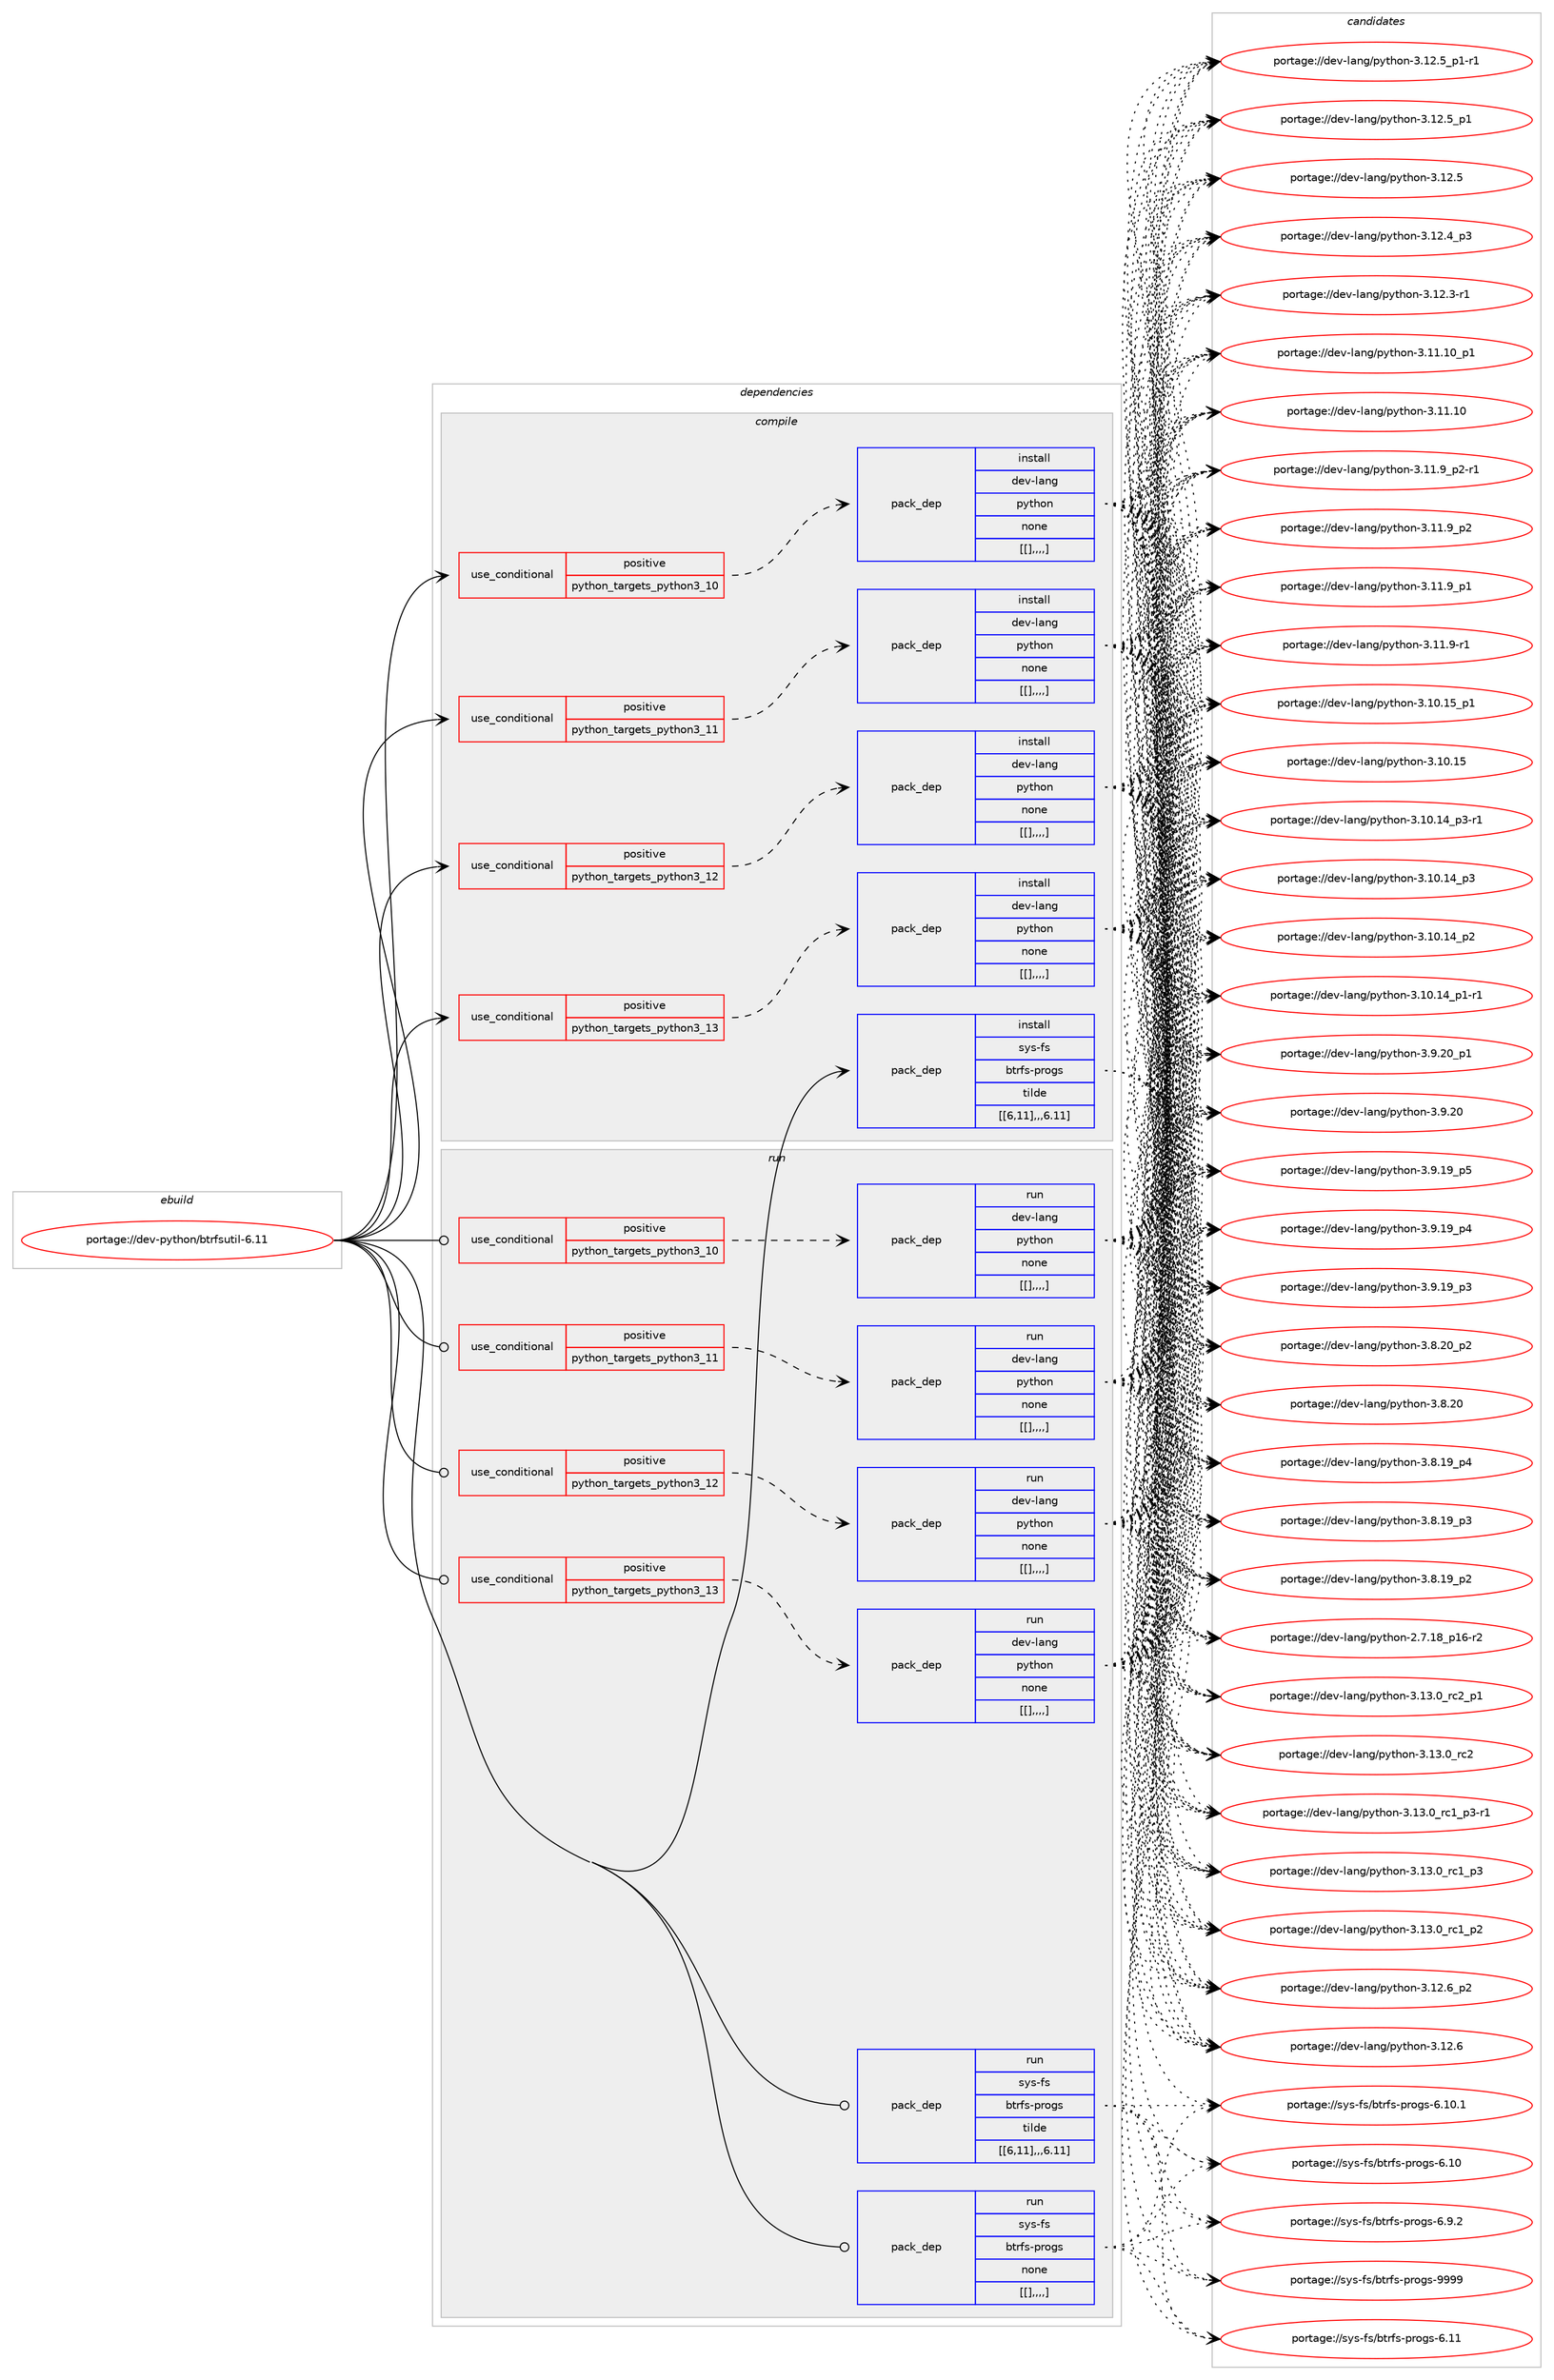 digraph prolog {

# *************
# Graph options
# *************

newrank=true;
concentrate=true;
compound=true;
graph [rankdir=LR,fontname=Helvetica,fontsize=10,ranksep=1.5];#, ranksep=2.5, nodesep=0.2];
edge  [arrowhead=vee];
node  [fontname=Helvetica,fontsize=10];

# **********
# The ebuild
# **********

subgraph cluster_leftcol {
color=gray;
label=<<i>ebuild</i>>;
id [label="portage://dev-python/btrfsutil-6.11", color=red, width=4, href="../dev-python/btrfsutil-6.11.svg"];
}

# ****************
# The dependencies
# ****************

subgraph cluster_midcol {
color=gray;
label=<<i>dependencies</i>>;
subgraph cluster_compile {
fillcolor="#eeeeee";
style=filled;
label=<<i>compile</i>>;
subgraph cond32501 {
dependency144677 [label=<<TABLE BORDER="0" CELLBORDER="1" CELLSPACING="0" CELLPADDING="4"><TR><TD ROWSPAN="3" CELLPADDING="10">use_conditional</TD></TR><TR><TD>positive</TD></TR><TR><TD>python_targets_python3_10</TD></TR></TABLE>>, shape=none, color=red];
subgraph pack110964 {
dependency144678 [label=<<TABLE BORDER="0" CELLBORDER="1" CELLSPACING="0" CELLPADDING="4" WIDTH="220"><TR><TD ROWSPAN="6" CELLPADDING="30">pack_dep</TD></TR><TR><TD WIDTH="110">install</TD></TR><TR><TD>dev-lang</TD></TR><TR><TD>python</TD></TR><TR><TD>none</TD></TR><TR><TD>[[],,,,]</TD></TR></TABLE>>, shape=none, color=blue];
}
dependency144677:e -> dependency144678:w [weight=20,style="dashed",arrowhead="vee"];
}
id:e -> dependency144677:w [weight=20,style="solid",arrowhead="vee"];
subgraph cond32502 {
dependency144679 [label=<<TABLE BORDER="0" CELLBORDER="1" CELLSPACING="0" CELLPADDING="4"><TR><TD ROWSPAN="3" CELLPADDING="10">use_conditional</TD></TR><TR><TD>positive</TD></TR><TR><TD>python_targets_python3_11</TD></TR></TABLE>>, shape=none, color=red];
subgraph pack110965 {
dependency144680 [label=<<TABLE BORDER="0" CELLBORDER="1" CELLSPACING="0" CELLPADDING="4" WIDTH="220"><TR><TD ROWSPAN="6" CELLPADDING="30">pack_dep</TD></TR><TR><TD WIDTH="110">install</TD></TR><TR><TD>dev-lang</TD></TR><TR><TD>python</TD></TR><TR><TD>none</TD></TR><TR><TD>[[],,,,]</TD></TR></TABLE>>, shape=none, color=blue];
}
dependency144679:e -> dependency144680:w [weight=20,style="dashed",arrowhead="vee"];
}
id:e -> dependency144679:w [weight=20,style="solid",arrowhead="vee"];
subgraph cond32503 {
dependency144681 [label=<<TABLE BORDER="0" CELLBORDER="1" CELLSPACING="0" CELLPADDING="4"><TR><TD ROWSPAN="3" CELLPADDING="10">use_conditional</TD></TR><TR><TD>positive</TD></TR><TR><TD>python_targets_python3_12</TD></TR></TABLE>>, shape=none, color=red];
subgraph pack110966 {
dependency144682 [label=<<TABLE BORDER="0" CELLBORDER="1" CELLSPACING="0" CELLPADDING="4" WIDTH="220"><TR><TD ROWSPAN="6" CELLPADDING="30">pack_dep</TD></TR><TR><TD WIDTH="110">install</TD></TR><TR><TD>dev-lang</TD></TR><TR><TD>python</TD></TR><TR><TD>none</TD></TR><TR><TD>[[],,,,]</TD></TR></TABLE>>, shape=none, color=blue];
}
dependency144681:e -> dependency144682:w [weight=20,style="dashed",arrowhead="vee"];
}
id:e -> dependency144681:w [weight=20,style="solid",arrowhead="vee"];
subgraph cond32504 {
dependency144683 [label=<<TABLE BORDER="0" CELLBORDER="1" CELLSPACING="0" CELLPADDING="4"><TR><TD ROWSPAN="3" CELLPADDING="10">use_conditional</TD></TR><TR><TD>positive</TD></TR><TR><TD>python_targets_python3_13</TD></TR></TABLE>>, shape=none, color=red];
subgraph pack110967 {
dependency144684 [label=<<TABLE BORDER="0" CELLBORDER="1" CELLSPACING="0" CELLPADDING="4" WIDTH="220"><TR><TD ROWSPAN="6" CELLPADDING="30">pack_dep</TD></TR><TR><TD WIDTH="110">install</TD></TR><TR><TD>dev-lang</TD></TR><TR><TD>python</TD></TR><TR><TD>none</TD></TR><TR><TD>[[],,,,]</TD></TR></TABLE>>, shape=none, color=blue];
}
dependency144683:e -> dependency144684:w [weight=20,style="dashed",arrowhead="vee"];
}
id:e -> dependency144683:w [weight=20,style="solid",arrowhead="vee"];
subgraph pack110968 {
dependency144685 [label=<<TABLE BORDER="0" CELLBORDER="1" CELLSPACING="0" CELLPADDING="4" WIDTH="220"><TR><TD ROWSPAN="6" CELLPADDING="30">pack_dep</TD></TR><TR><TD WIDTH="110">install</TD></TR><TR><TD>sys-fs</TD></TR><TR><TD>btrfs-progs</TD></TR><TR><TD>tilde</TD></TR><TR><TD>[[6,11],,,6.11]</TD></TR></TABLE>>, shape=none, color=blue];
}
id:e -> dependency144685:w [weight=20,style="solid",arrowhead="vee"];
}
subgraph cluster_compileandrun {
fillcolor="#eeeeee";
style=filled;
label=<<i>compile and run</i>>;
}
subgraph cluster_run {
fillcolor="#eeeeee";
style=filled;
label=<<i>run</i>>;
subgraph cond32505 {
dependency144686 [label=<<TABLE BORDER="0" CELLBORDER="1" CELLSPACING="0" CELLPADDING="4"><TR><TD ROWSPAN="3" CELLPADDING="10">use_conditional</TD></TR><TR><TD>positive</TD></TR><TR><TD>python_targets_python3_10</TD></TR></TABLE>>, shape=none, color=red];
subgraph pack110969 {
dependency144687 [label=<<TABLE BORDER="0" CELLBORDER="1" CELLSPACING="0" CELLPADDING="4" WIDTH="220"><TR><TD ROWSPAN="6" CELLPADDING="30">pack_dep</TD></TR><TR><TD WIDTH="110">run</TD></TR><TR><TD>dev-lang</TD></TR><TR><TD>python</TD></TR><TR><TD>none</TD></TR><TR><TD>[[],,,,]</TD></TR></TABLE>>, shape=none, color=blue];
}
dependency144686:e -> dependency144687:w [weight=20,style="dashed",arrowhead="vee"];
}
id:e -> dependency144686:w [weight=20,style="solid",arrowhead="odot"];
subgraph cond32506 {
dependency144688 [label=<<TABLE BORDER="0" CELLBORDER="1" CELLSPACING="0" CELLPADDING="4"><TR><TD ROWSPAN="3" CELLPADDING="10">use_conditional</TD></TR><TR><TD>positive</TD></TR><TR><TD>python_targets_python3_11</TD></TR></TABLE>>, shape=none, color=red];
subgraph pack110970 {
dependency144689 [label=<<TABLE BORDER="0" CELLBORDER="1" CELLSPACING="0" CELLPADDING="4" WIDTH="220"><TR><TD ROWSPAN="6" CELLPADDING="30">pack_dep</TD></TR><TR><TD WIDTH="110">run</TD></TR><TR><TD>dev-lang</TD></TR><TR><TD>python</TD></TR><TR><TD>none</TD></TR><TR><TD>[[],,,,]</TD></TR></TABLE>>, shape=none, color=blue];
}
dependency144688:e -> dependency144689:w [weight=20,style="dashed",arrowhead="vee"];
}
id:e -> dependency144688:w [weight=20,style="solid",arrowhead="odot"];
subgraph cond32507 {
dependency144690 [label=<<TABLE BORDER="0" CELLBORDER="1" CELLSPACING="0" CELLPADDING="4"><TR><TD ROWSPAN="3" CELLPADDING="10">use_conditional</TD></TR><TR><TD>positive</TD></TR><TR><TD>python_targets_python3_12</TD></TR></TABLE>>, shape=none, color=red];
subgraph pack110971 {
dependency144691 [label=<<TABLE BORDER="0" CELLBORDER="1" CELLSPACING="0" CELLPADDING="4" WIDTH="220"><TR><TD ROWSPAN="6" CELLPADDING="30">pack_dep</TD></TR><TR><TD WIDTH="110">run</TD></TR><TR><TD>dev-lang</TD></TR><TR><TD>python</TD></TR><TR><TD>none</TD></TR><TR><TD>[[],,,,]</TD></TR></TABLE>>, shape=none, color=blue];
}
dependency144690:e -> dependency144691:w [weight=20,style="dashed",arrowhead="vee"];
}
id:e -> dependency144690:w [weight=20,style="solid",arrowhead="odot"];
subgraph cond32508 {
dependency144692 [label=<<TABLE BORDER="0" CELLBORDER="1" CELLSPACING="0" CELLPADDING="4"><TR><TD ROWSPAN="3" CELLPADDING="10">use_conditional</TD></TR><TR><TD>positive</TD></TR><TR><TD>python_targets_python3_13</TD></TR></TABLE>>, shape=none, color=red];
subgraph pack110972 {
dependency144693 [label=<<TABLE BORDER="0" CELLBORDER="1" CELLSPACING="0" CELLPADDING="4" WIDTH="220"><TR><TD ROWSPAN="6" CELLPADDING="30">pack_dep</TD></TR><TR><TD WIDTH="110">run</TD></TR><TR><TD>dev-lang</TD></TR><TR><TD>python</TD></TR><TR><TD>none</TD></TR><TR><TD>[[],,,,]</TD></TR></TABLE>>, shape=none, color=blue];
}
dependency144692:e -> dependency144693:w [weight=20,style="dashed",arrowhead="vee"];
}
id:e -> dependency144692:w [weight=20,style="solid",arrowhead="odot"];
subgraph pack110973 {
dependency144694 [label=<<TABLE BORDER="0" CELLBORDER="1" CELLSPACING="0" CELLPADDING="4" WIDTH="220"><TR><TD ROWSPAN="6" CELLPADDING="30">pack_dep</TD></TR><TR><TD WIDTH="110">run</TD></TR><TR><TD>sys-fs</TD></TR><TR><TD>btrfs-progs</TD></TR><TR><TD>tilde</TD></TR><TR><TD>[[6,11],,,6.11]</TD></TR></TABLE>>, shape=none, color=blue];
}
id:e -> dependency144694:w [weight=20,style="solid",arrowhead="odot"];
subgraph pack110974 {
dependency144695 [label=<<TABLE BORDER="0" CELLBORDER="1" CELLSPACING="0" CELLPADDING="4" WIDTH="220"><TR><TD ROWSPAN="6" CELLPADDING="30">pack_dep</TD></TR><TR><TD WIDTH="110">run</TD></TR><TR><TD>sys-fs</TD></TR><TR><TD>btrfs-progs</TD></TR><TR><TD>none</TD></TR><TR><TD>[[],,,,]</TD></TR></TABLE>>, shape=none, color=blue];
}
id:e -> dependency144695:w [weight=20,style="solid",arrowhead="odot"];
}
}

# **************
# The candidates
# **************

subgraph cluster_choices {
rank=same;
color=gray;
label=<<i>candidates</i>>;

subgraph choice110964 {
color=black;
nodesep=1;
choice100101118451089711010347112121116104111110455146495146489511499509511249 [label="portage://dev-lang/python-3.13.0_rc2_p1", color=red, width=4,href="../dev-lang/python-3.13.0_rc2_p1.svg"];
choice10010111845108971101034711212111610411111045514649514648951149950 [label="portage://dev-lang/python-3.13.0_rc2", color=red, width=4,href="../dev-lang/python-3.13.0_rc2.svg"];
choice1001011184510897110103471121211161041111104551464951464895114994995112514511449 [label="portage://dev-lang/python-3.13.0_rc1_p3-r1", color=red, width=4,href="../dev-lang/python-3.13.0_rc1_p3-r1.svg"];
choice100101118451089711010347112121116104111110455146495146489511499499511251 [label="portage://dev-lang/python-3.13.0_rc1_p3", color=red, width=4,href="../dev-lang/python-3.13.0_rc1_p3.svg"];
choice100101118451089711010347112121116104111110455146495146489511499499511250 [label="portage://dev-lang/python-3.13.0_rc1_p2", color=red, width=4,href="../dev-lang/python-3.13.0_rc1_p2.svg"];
choice100101118451089711010347112121116104111110455146495046549511250 [label="portage://dev-lang/python-3.12.6_p2", color=red, width=4,href="../dev-lang/python-3.12.6_p2.svg"];
choice10010111845108971101034711212111610411111045514649504654 [label="portage://dev-lang/python-3.12.6", color=red, width=4,href="../dev-lang/python-3.12.6.svg"];
choice1001011184510897110103471121211161041111104551464950465395112494511449 [label="portage://dev-lang/python-3.12.5_p1-r1", color=red, width=4,href="../dev-lang/python-3.12.5_p1-r1.svg"];
choice100101118451089711010347112121116104111110455146495046539511249 [label="portage://dev-lang/python-3.12.5_p1", color=red, width=4,href="../dev-lang/python-3.12.5_p1.svg"];
choice10010111845108971101034711212111610411111045514649504653 [label="portage://dev-lang/python-3.12.5", color=red, width=4,href="../dev-lang/python-3.12.5.svg"];
choice100101118451089711010347112121116104111110455146495046529511251 [label="portage://dev-lang/python-3.12.4_p3", color=red, width=4,href="../dev-lang/python-3.12.4_p3.svg"];
choice100101118451089711010347112121116104111110455146495046514511449 [label="portage://dev-lang/python-3.12.3-r1", color=red, width=4,href="../dev-lang/python-3.12.3-r1.svg"];
choice10010111845108971101034711212111610411111045514649494649489511249 [label="portage://dev-lang/python-3.11.10_p1", color=red, width=4,href="../dev-lang/python-3.11.10_p1.svg"];
choice1001011184510897110103471121211161041111104551464949464948 [label="portage://dev-lang/python-3.11.10", color=red, width=4,href="../dev-lang/python-3.11.10.svg"];
choice1001011184510897110103471121211161041111104551464949465795112504511449 [label="portage://dev-lang/python-3.11.9_p2-r1", color=red, width=4,href="../dev-lang/python-3.11.9_p2-r1.svg"];
choice100101118451089711010347112121116104111110455146494946579511250 [label="portage://dev-lang/python-3.11.9_p2", color=red, width=4,href="../dev-lang/python-3.11.9_p2.svg"];
choice100101118451089711010347112121116104111110455146494946579511249 [label="portage://dev-lang/python-3.11.9_p1", color=red, width=4,href="../dev-lang/python-3.11.9_p1.svg"];
choice100101118451089711010347112121116104111110455146494946574511449 [label="portage://dev-lang/python-3.11.9-r1", color=red, width=4,href="../dev-lang/python-3.11.9-r1.svg"];
choice10010111845108971101034711212111610411111045514649484649539511249 [label="portage://dev-lang/python-3.10.15_p1", color=red, width=4,href="../dev-lang/python-3.10.15_p1.svg"];
choice1001011184510897110103471121211161041111104551464948464953 [label="portage://dev-lang/python-3.10.15", color=red, width=4,href="../dev-lang/python-3.10.15.svg"];
choice100101118451089711010347112121116104111110455146494846495295112514511449 [label="portage://dev-lang/python-3.10.14_p3-r1", color=red, width=4,href="../dev-lang/python-3.10.14_p3-r1.svg"];
choice10010111845108971101034711212111610411111045514649484649529511251 [label="portage://dev-lang/python-3.10.14_p3", color=red, width=4,href="../dev-lang/python-3.10.14_p3.svg"];
choice10010111845108971101034711212111610411111045514649484649529511250 [label="portage://dev-lang/python-3.10.14_p2", color=red, width=4,href="../dev-lang/python-3.10.14_p2.svg"];
choice100101118451089711010347112121116104111110455146494846495295112494511449 [label="portage://dev-lang/python-3.10.14_p1-r1", color=red, width=4,href="../dev-lang/python-3.10.14_p1-r1.svg"];
choice100101118451089711010347112121116104111110455146574650489511249 [label="portage://dev-lang/python-3.9.20_p1", color=red, width=4,href="../dev-lang/python-3.9.20_p1.svg"];
choice10010111845108971101034711212111610411111045514657465048 [label="portage://dev-lang/python-3.9.20", color=red, width=4,href="../dev-lang/python-3.9.20.svg"];
choice100101118451089711010347112121116104111110455146574649579511253 [label="portage://dev-lang/python-3.9.19_p5", color=red, width=4,href="../dev-lang/python-3.9.19_p5.svg"];
choice100101118451089711010347112121116104111110455146574649579511252 [label="portage://dev-lang/python-3.9.19_p4", color=red, width=4,href="../dev-lang/python-3.9.19_p4.svg"];
choice100101118451089711010347112121116104111110455146574649579511251 [label="portage://dev-lang/python-3.9.19_p3", color=red, width=4,href="../dev-lang/python-3.9.19_p3.svg"];
choice100101118451089711010347112121116104111110455146564650489511250 [label="portage://dev-lang/python-3.8.20_p2", color=red, width=4,href="../dev-lang/python-3.8.20_p2.svg"];
choice10010111845108971101034711212111610411111045514656465048 [label="portage://dev-lang/python-3.8.20", color=red, width=4,href="../dev-lang/python-3.8.20.svg"];
choice100101118451089711010347112121116104111110455146564649579511252 [label="portage://dev-lang/python-3.8.19_p4", color=red, width=4,href="../dev-lang/python-3.8.19_p4.svg"];
choice100101118451089711010347112121116104111110455146564649579511251 [label="portage://dev-lang/python-3.8.19_p3", color=red, width=4,href="../dev-lang/python-3.8.19_p3.svg"];
choice100101118451089711010347112121116104111110455146564649579511250 [label="portage://dev-lang/python-3.8.19_p2", color=red, width=4,href="../dev-lang/python-3.8.19_p2.svg"];
choice100101118451089711010347112121116104111110455046554649569511249544511450 [label="portage://dev-lang/python-2.7.18_p16-r2", color=red, width=4,href="../dev-lang/python-2.7.18_p16-r2.svg"];
dependency144678:e -> choice100101118451089711010347112121116104111110455146495146489511499509511249:w [style=dotted,weight="100"];
dependency144678:e -> choice10010111845108971101034711212111610411111045514649514648951149950:w [style=dotted,weight="100"];
dependency144678:e -> choice1001011184510897110103471121211161041111104551464951464895114994995112514511449:w [style=dotted,weight="100"];
dependency144678:e -> choice100101118451089711010347112121116104111110455146495146489511499499511251:w [style=dotted,weight="100"];
dependency144678:e -> choice100101118451089711010347112121116104111110455146495146489511499499511250:w [style=dotted,weight="100"];
dependency144678:e -> choice100101118451089711010347112121116104111110455146495046549511250:w [style=dotted,weight="100"];
dependency144678:e -> choice10010111845108971101034711212111610411111045514649504654:w [style=dotted,weight="100"];
dependency144678:e -> choice1001011184510897110103471121211161041111104551464950465395112494511449:w [style=dotted,weight="100"];
dependency144678:e -> choice100101118451089711010347112121116104111110455146495046539511249:w [style=dotted,weight="100"];
dependency144678:e -> choice10010111845108971101034711212111610411111045514649504653:w [style=dotted,weight="100"];
dependency144678:e -> choice100101118451089711010347112121116104111110455146495046529511251:w [style=dotted,weight="100"];
dependency144678:e -> choice100101118451089711010347112121116104111110455146495046514511449:w [style=dotted,weight="100"];
dependency144678:e -> choice10010111845108971101034711212111610411111045514649494649489511249:w [style=dotted,weight="100"];
dependency144678:e -> choice1001011184510897110103471121211161041111104551464949464948:w [style=dotted,weight="100"];
dependency144678:e -> choice1001011184510897110103471121211161041111104551464949465795112504511449:w [style=dotted,weight="100"];
dependency144678:e -> choice100101118451089711010347112121116104111110455146494946579511250:w [style=dotted,weight="100"];
dependency144678:e -> choice100101118451089711010347112121116104111110455146494946579511249:w [style=dotted,weight="100"];
dependency144678:e -> choice100101118451089711010347112121116104111110455146494946574511449:w [style=dotted,weight="100"];
dependency144678:e -> choice10010111845108971101034711212111610411111045514649484649539511249:w [style=dotted,weight="100"];
dependency144678:e -> choice1001011184510897110103471121211161041111104551464948464953:w [style=dotted,weight="100"];
dependency144678:e -> choice100101118451089711010347112121116104111110455146494846495295112514511449:w [style=dotted,weight="100"];
dependency144678:e -> choice10010111845108971101034711212111610411111045514649484649529511251:w [style=dotted,weight="100"];
dependency144678:e -> choice10010111845108971101034711212111610411111045514649484649529511250:w [style=dotted,weight="100"];
dependency144678:e -> choice100101118451089711010347112121116104111110455146494846495295112494511449:w [style=dotted,weight="100"];
dependency144678:e -> choice100101118451089711010347112121116104111110455146574650489511249:w [style=dotted,weight="100"];
dependency144678:e -> choice10010111845108971101034711212111610411111045514657465048:w [style=dotted,weight="100"];
dependency144678:e -> choice100101118451089711010347112121116104111110455146574649579511253:w [style=dotted,weight="100"];
dependency144678:e -> choice100101118451089711010347112121116104111110455146574649579511252:w [style=dotted,weight="100"];
dependency144678:e -> choice100101118451089711010347112121116104111110455146574649579511251:w [style=dotted,weight="100"];
dependency144678:e -> choice100101118451089711010347112121116104111110455146564650489511250:w [style=dotted,weight="100"];
dependency144678:e -> choice10010111845108971101034711212111610411111045514656465048:w [style=dotted,weight="100"];
dependency144678:e -> choice100101118451089711010347112121116104111110455146564649579511252:w [style=dotted,weight="100"];
dependency144678:e -> choice100101118451089711010347112121116104111110455146564649579511251:w [style=dotted,weight="100"];
dependency144678:e -> choice100101118451089711010347112121116104111110455146564649579511250:w [style=dotted,weight="100"];
dependency144678:e -> choice100101118451089711010347112121116104111110455046554649569511249544511450:w [style=dotted,weight="100"];
}
subgraph choice110965 {
color=black;
nodesep=1;
choice100101118451089711010347112121116104111110455146495146489511499509511249 [label="portage://dev-lang/python-3.13.0_rc2_p1", color=red, width=4,href="../dev-lang/python-3.13.0_rc2_p1.svg"];
choice10010111845108971101034711212111610411111045514649514648951149950 [label="portage://dev-lang/python-3.13.0_rc2", color=red, width=4,href="../dev-lang/python-3.13.0_rc2.svg"];
choice1001011184510897110103471121211161041111104551464951464895114994995112514511449 [label="portage://dev-lang/python-3.13.0_rc1_p3-r1", color=red, width=4,href="../dev-lang/python-3.13.0_rc1_p3-r1.svg"];
choice100101118451089711010347112121116104111110455146495146489511499499511251 [label="portage://dev-lang/python-3.13.0_rc1_p3", color=red, width=4,href="../dev-lang/python-3.13.0_rc1_p3.svg"];
choice100101118451089711010347112121116104111110455146495146489511499499511250 [label="portage://dev-lang/python-3.13.0_rc1_p2", color=red, width=4,href="../dev-lang/python-3.13.0_rc1_p2.svg"];
choice100101118451089711010347112121116104111110455146495046549511250 [label="portage://dev-lang/python-3.12.6_p2", color=red, width=4,href="../dev-lang/python-3.12.6_p2.svg"];
choice10010111845108971101034711212111610411111045514649504654 [label="portage://dev-lang/python-3.12.6", color=red, width=4,href="../dev-lang/python-3.12.6.svg"];
choice1001011184510897110103471121211161041111104551464950465395112494511449 [label="portage://dev-lang/python-3.12.5_p1-r1", color=red, width=4,href="../dev-lang/python-3.12.5_p1-r1.svg"];
choice100101118451089711010347112121116104111110455146495046539511249 [label="portage://dev-lang/python-3.12.5_p1", color=red, width=4,href="../dev-lang/python-3.12.5_p1.svg"];
choice10010111845108971101034711212111610411111045514649504653 [label="portage://dev-lang/python-3.12.5", color=red, width=4,href="../dev-lang/python-3.12.5.svg"];
choice100101118451089711010347112121116104111110455146495046529511251 [label="portage://dev-lang/python-3.12.4_p3", color=red, width=4,href="../dev-lang/python-3.12.4_p3.svg"];
choice100101118451089711010347112121116104111110455146495046514511449 [label="portage://dev-lang/python-3.12.3-r1", color=red, width=4,href="../dev-lang/python-3.12.3-r1.svg"];
choice10010111845108971101034711212111610411111045514649494649489511249 [label="portage://dev-lang/python-3.11.10_p1", color=red, width=4,href="../dev-lang/python-3.11.10_p1.svg"];
choice1001011184510897110103471121211161041111104551464949464948 [label="portage://dev-lang/python-3.11.10", color=red, width=4,href="../dev-lang/python-3.11.10.svg"];
choice1001011184510897110103471121211161041111104551464949465795112504511449 [label="portage://dev-lang/python-3.11.9_p2-r1", color=red, width=4,href="../dev-lang/python-3.11.9_p2-r1.svg"];
choice100101118451089711010347112121116104111110455146494946579511250 [label="portage://dev-lang/python-3.11.9_p2", color=red, width=4,href="../dev-lang/python-3.11.9_p2.svg"];
choice100101118451089711010347112121116104111110455146494946579511249 [label="portage://dev-lang/python-3.11.9_p1", color=red, width=4,href="../dev-lang/python-3.11.9_p1.svg"];
choice100101118451089711010347112121116104111110455146494946574511449 [label="portage://dev-lang/python-3.11.9-r1", color=red, width=4,href="../dev-lang/python-3.11.9-r1.svg"];
choice10010111845108971101034711212111610411111045514649484649539511249 [label="portage://dev-lang/python-3.10.15_p1", color=red, width=4,href="../dev-lang/python-3.10.15_p1.svg"];
choice1001011184510897110103471121211161041111104551464948464953 [label="portage://dev-lang/python-3.10.15", color=red, width=4,href="../dev-lang/python-3.10.15.svg"];
choice100101118451089711010347112121116104111110455146494846495295112514511449 [label="portage://dev-lang/python-3.10.14_p3-r1", color=red, width=4,href="../dev-lang/python-3.10.14_p3-r1.svg"];
choice10010111845108971101034711212111610411111045514649484649529511251 [label="portage://dev-lang/python-3.10.14_p3", color=red, width=4,href="../dev-lang/python-3.10.14_p3.svg"];
choice10010111845108971101034711212111610411111045514649484649529511250 [label="portage://dev-lang/python-3.10.14_p2", color=red, width=4,href="../dev-lang/python-3.10.14_p2.svg"];
choice100101118451089711010347112121116104111110455146494846495295112494511449 [label="portage://dev-lang/python-3.10.14_p1-r1", color=red, width=4,href="../dev-lang/python-3.10.14_p1-r1.svg"];
choice100101118451089711010347112121116104111110455146574650489511249 [label="portage://dev-lang/python-3.9.20_p1", color=red, width=4,href="../dev-lang/python-3.9.20_p1.svg"];
choice10010111845108971101034711212111610411111045514657465048 [label="portage://dev-lang/python-3.9.20", color=red, width=4,href="../dev-lang/python-3.9.20.svg"];
choice100101118451089711010347112121116104111110455146574649579511253 [label="portage://dev-lang/python-3.9.19_p5", color=red, width=4,href="../dev-lang/python-3.9.19_p5.svg"];
choice100101118451089711010347112121116104111110455146574649579511252 [label="portage://dev-lang/python-3.9.19_p4", color=red, width=4,href="../dev-lang/python-3.9.19_p4.svg"];
choice100101118451089711010347112121116104111110455146574649579511251 [label="portage://dev-lang/python-3.9.19_p3", color=red, width=4,href="../dev-lang/python-3.9.19_p3.svg"];
choice100101118451089711010347112121116104111110455146564650489511250 [label="portage://dev-lang/python-3.8.20_p2", color=red, width=4,href="../dev-lang/python-3.8.20_p2.svg"];
choice10010111845108971101034711212111610411111045514656465048 [label="portage://dev-lang/python-3.8.20", color=red, width=4,href="../dev-lang/python-3.8.20.svg"];
choice100101118451089711010347112121116104111110455146564649579511252 [label="portage://dev-lang/python-3.8.19_p4", color=red, width=4,href="../dev-lang/python-3.8.19_p4.svg"];
choice100101118451089711010347112121116104111110455146564649579511251 [label="portage://dev-lang/python-3.8.19_p3", color=red, width=4,href="../dev-lang/python-3.8.19_p3.svg"];
choice100101118451089711010347112121116104111110455146564649579511250 [label="portage://dev-lang/python-3.8.19_p2", color=red, width=4,href="../dev-lang/python-3.8.19_p2.svg"];
choice100101118451089711010347112121116104111110455046554649569511249544511450 [label="portage://dev-lang/python-2.7.18_p16-r2", color=red, width=4,href="../dev-lang/python-2.7.18_p16-r2.svg"];
dependency144680:e -> choice100101118451089711010347112121116104111110455146495146489511499509511249:w [style=dotted,weight="100"];
dependency144680:e -> choice10010111845108971101034711212111610411111045514649514648951149950:w [style=dotted,weight="100"];
dependency144680:e -> choice1001011184510897110103471121211161041111104551464951464895114994995112514511449:w [style=dotted,weight="100"];
dependency144680:e -> choice100101118451089711010347112121116104111110455146495146489511499499511251:w [style=dotted,weight="100"];
dependency144680:e -> choice100101118451089711010347112121116104111110455146495146489511499499511250:w [style=dotted,weight="100"];
dependency144680:e -> choice100101118451089711010347112121116104111110455146495046549511250:w [style=dotted,weight="100"];
dependency144680:e -> choice10010111845108971101034711212111610411111045514649504654:w [style=dotted,weight="100"];
dependency144680:e -> choice1001011184510897110103471121211161041111104551464950465395112494511449:w [style=dotted,weight="100"];
dependency144680:e -> choice100101118451089711010347112121116104111110455146495046539511249:w [style=dotted,weight="100"];
dependency144680:e -> choice10010111845108971101034711212111610411111045514649504653:w [style=dotted,weight="100"];
dependency144680:e -> choice100101118451089711010347112121116104111110455146495046529511251:w [style=dotted,weight="100"];
dependency144680:e -> choice100101118451089711010347112121116104111110455146495046514511449:w [style=dotted,weight="100"];
dependency144680:e -> choice10010111845108971101034711212111610411111045514649494649489511249:w [style=dotted,weight="100"];
dependency144680:e -> choice1001011184510897110103471121211161041111104551464949464948:w [style=dotted,weight="100"];
dependency144680:e -> choice1001011184510897110103471121211161041111104551464949465795112504511449:w [style=dotted,weight="100"];
dependency144680:e -> choice100101118451089711010347112121116104111110455146494946579511250:w [style=dotted,weight="100"];
dependency144680:e -> choice100101118451089711010347112121116104111110455146494946579511249:w [style=dotted,weight="100"];
dependency144680:e -> choice100101118451089711010347112121116104111110455146494946574511449:w [style=dotted,weight="100"];
dependency144680:e -> choice10010111845108971101034711212111610411111045514649484649539511249:w [style=dotted,weight="100"];
dependency144680:e -> choice1001011184510897110103471121211161041111104551464948464953:w [style=dotted,weight="100"];
dependency144680:e -> choice100101118451089711010347112121116104111110455146494846495295112514511449:w [style=dotted,weight="100"];
dependency144680:e -> choice10010111845108971101034711212111610411111045514649484649529511251:w [style=dotted,weight="100"];
dependency144680:e -> choice10010111845108971101034711212111610411111045514649484649529511250:w [style=dotted,weight="100"];
dependency144680:e -> choice100101118451089711010347112121116104111110455146494846495295112494511449:w [style=dotted,weight="100"];
dependency144680:e -> choice100101118451089711010347112121116104111110455146574650489511249:w [style=dotted,weight="100"];
dependency144680:e -> choice10010111845108971101034711212111610411111045514657465048:w [style=dotted,weight="100"];
dependency144680:e -> choice100101118451089711010347112121116104111110455146574649579511253:w [style=dotted,weight="100"];
dependency144680:e -> choice100101118451089711010347112121116104111110455146574649579511252:w [style=dotted,weight="100"];
dependency144680:e -> choice100101118451089711010347112121116104111110455146574649579511251:w [style=dotted,weight="100"];
dependency144680:e -> choice100101118451089711010347112121116104111110455146564650489511250:w [style=dotted,weight="100"];
dependency144680:e -> choice10010111845108971101034711212111610411111045514656465048:w [style=dotted,weight="100"];
dependency144680:e -> choice100101118451089711010347112121116104111110455146564649579511252:w [style=dotted,weight="100"];
dependency144680:e -> choice100101118451089711010347112121116104111110455146564649579511251:w [style=dotted,weight="100"];
dependency144680:e -> choice100101118451089711010347112121116104111110455146564649579511250:w [style=dotted,weight="100"];
dependency144680:e -> choice100101118451089711010347112121116104111110455046554649569511249544511450:w [style=dotted,weight="100"];
}
subgraph choice110966 {
color=black;
nodesep=1;
choice100101118451089711010347112121116104111110455146495146489511499509511249 [label="portage://dev-lang/python-3.13.0_rc2_p1", color=red, width=4,href="../dev-lang/python-3.13.0_rc2_p1.svg"];
choice10010111845108971101034711212111610411111045514649514648951149950 [label="portage://dev-lang/python-3.13.0_rc2", color=red, width=4,href="../dev-lang/python-3.13.0_rc2.svg"];
choice1001011184510897110103471121211161041111104551464951464895114994995112514511449 [label="portage://dev-lang/python-3.13.0_rc1_p3-r1", color=red, width=4,href="../dev-lang/python-3.13.0_rc1_p3-r1.svg"];
choice100101118451089711010347112121116104111110455146495146489511499499511251 [label="portage://dev-lang/python-3.13.0_rc1_p3", color=red, width=4,href="../dev-lang/python-3.13.0_rc1_p3.svg"];
choice100101118451089711010347112121116104111110455146495146489511499499511250 [label="portage://dev-lang/python-3.13.0_rc1_p2", color=red, width=4,href="../dev-lang/python-3.13.0_rc1_p2.svg"];
choice100101118451089711010347112121116104111110455146495046549511250 [label="portage://dev-lang/python-3.12.6_p2", color=red, width=4,href="../dev-lang/python-3.12.6_p2.svg"];
choice10010111845108971101034711212111610411111045514649504654 [label="portage://dev-lang/python-3.12.6", color=red, width=4,href="../dev-lang/python-3.12.6.svg"];
choice1001011184510897110103471121211161041111104551464950465395112494511449 [label="portage://dev-lang/python-3.12.5_p1-r1", color=red, width=4,href="../dev-lang/python-3.12.5_p1-r1.svg"];
choice100101118451089711010347112121116104111110455146495046539511249 [label="portage://dev-lang/python-3.12.5_p1", color=red, width=4,href="../dev-lang/python-3.12.5_p1.svg"];
choice10010111845108971101034711212111610411111045514649504653 [label="portage://dev-lang/python-3.12.5", color=red, width=4,href="../dev-lang/python-3.12.5.svg"];
choice100101118451089711010347112121116104111110455146495046529511251 [label="portage://dev-lang/python-3.12.4_p3", color=red, width=4,href="../dev-lang/python-3.12.4_p3.svg"];
choice100101118451089711010347112121116104111110455146495046514511449 [label="portage://dev-lang/python-3.12.3-r1", color=red, width=4,href="../dev-lang/python-3.12.3-r1.svg"];
choice10010111845108971101034711212111610411111045514649494649489511249 [label="portage://dev-lang/python-3.11.10_p1", color=red, width=4,href="../dev-lang/python-3.11.10_p1.svg"];
choice1001011184510897110103471121211161041111104551464949464948 [label="portage://dev-lang/python-3.11.10", color=red, width=4,href="../dev-lang/python-3.11.10.svg"];
choice1001011184510897110103471121211161041111104551464949465795112504511449 [label="portage://dev-lang/python-3.11.9_p2-r1", color=red, width=4,href="../dev-lang/python-3.11.9_p2-r1.svg"];
choice100101118451089711010347112121116104111110455146494946579511250 [label="portage://dev-lang/python-3.11.9_p2", color=red, width=4,href="../dev-lang/python-3.11.9_p2.svg"];
choice100101118451089711010347112121116104111110455146494946579511249 [label="portage://dev-lang/python-3.11.9_p1", color=red, width=4,href="../dev-lang/python-3.11.9_p1.svg"];
choice100101118451089711010347112121116104111110455146494946574511449 [label="portage://dev-lang/python-3.11.9-r1", color=red, width=4,href="../dev-lang/python-3.11.9-r1.svg"];
choice10010111845108971101034711212111610411111045514649484649539511249 [label="portage://dev-lang/python-3.10.15_p1", color=red, width=4,href="../dev-lang/python-3.10.15_p1.svg"];
choice1001011184510897110103471121211161041111104551464948464953 [label="portage://dev-lang/python-3.10.15", color=red, width=4,href="../dev-lang/python-3.10.15.svg"];
choice100101118451089711010347112121116104111110455146494846495295112514511449 [label="portage://dev-lang/python-3.10.14_p3-r1", color=red, width=4,href="../dev-lang/python-3.10.14_p3-r1.svg"];
choice10010111845108971101034711212111610411111045514649484649529511251 [label="portage://dev-lang/python-3.10.14_p3", color=red, width=4,href="../dev-lang/python-3.10.14_p3.svg"];
choice10010111845108971101034711212111610411111045514649484649529511250 [label="portage://dev-lang/python-3.10.14_p2", color=red, width=4,href="../dev-lang/python-3.10.14_p2.svg"];
choice100101118451089711010347112121116104111110455146494846495295112494511449 [label="portage://dev-lang/python-3.10.14_p1-r1", color=red, width=4,href="../dev-lang/python-3.10.14_p1-r1.svg"];
choice100101118451089711010347112121116104111110455146574650489511249 [label="portage://dev-lang/python-3.9.20_p1", color=red, width=4,href="../dev-lang/python-3.9.20_p1.svg"];
choice10010111845108971101034711212111610411111045514657465048 [label="portage://dev-lang/python-3.9.20", color=red, width=4,href="../dev-lang/python-3.9.20.svg"];
choice100101118451089711010347112121116104111110455146574649579511253 [label="portage://dev-lang/python-3.9.19_p5", color=red, width=4,href="../dev-lang/python-3.9.19_p5.svg"];
choice100101118451089711010347112121116104111110455146574649579511252 [label="portage://dev-lang/python-3.9.19_p4", color=red, width=4,href="../dev-lang/python-3.9.19_p4.svg"];
choice100101118451089711010347112121116104111110455146574649579511251 [label="portage://dev-lang/python-3.9.19_p3", color=red, width=4,href="../dev-lang/python-3.9.19_p3.svg"];
choice100101118451089711010347112121116104111110455146564650489511250 [label="portage://dev-lang/python-3.8.20_p2", color=red, width=4,href="../dev-lang/python-3.8.20_p2.svg"];
choice10010111845108971101034711212111610411111045514656465048 [label="portage://dev-lang/python-3.8.20", color=red, width=4,href="../dev-lang/python-3.8.20.svg"];
choice100101118451089711010347112121116104111110455146564649579511252 [label="portage://dev-lang/python-3.8.19_p4", color=red, width=4,href="../dev-lang/python-3.8.19_p4.svg"];
choice100101118451089711010347112121116104111110455146564649579511251 [label="portage://dev-lang/python-3.8.19_p3", color=red, width=4,href="../dev-lang/python-3.8.19_p3.svg"];
choice100101118451089711010347112121116104111110455146564649579511250 [label="portage://dev-lang/python-3.8.19_p2", color=red, width=4,href="../dev-lang/python-3.8.19_p2.svg"];
choice100101118451089711010347112121116104111110455046554649569511249544511450 [label="portage://dev-lang/python-2.7.18_p16-r2", color=red, width=4,href="../dev-lang/python-2.7.18_p16-r2.svg"];
dependency144682:e -> choice100101118451089711010347112121116104111110455146495146489511499509511249:w [style=dotted,weight="100"];
dependency144682:e -> choice10010111845108971101034711212111610411111045514649514648951149950:w [style=dotted,weight="100"];
dependency144682:e -> choice1001011184510897110103471121211161041111104551464951464895114994995112514511449:w [style=dotted,weight="100"];
dependency144682:e -> choice100101118451089711010347112121116104111110455146495146489511499499511251:w [style=dotted,weight="100"];
dependency144682:e -> choice100101118451089711010347112121116104111110455146495146489511499499511250:w [style=dotted,weight="100"];
dependency144682:e -> choice100101118451089711010347112121116104111110455146495046549511250:w [style=dotted,weight="100"];
dependency144682:e -> choice10010111845108971101034711212111610411111045514649504654:w [style=dotted,weight="100"];
dependency144682:e -> choice1001011184510897110103471121211161041111104551464950465395112494511449:w [style=dotted,weight="100"];
dependency144682:e -> choice100101118451089711010347112121116104111110455146495046539511249:w [style=dotted,weight="100"];
dependency144682:e -> choice10010111845108971101034711212111610411111045514649504653:w [style=dotted,weight="100"];
dependency144682:e -> choice100101118451089711010347112121116104111110455146495046529511251:w [style=dotted,weight="100"];
dependency144682:e -> choice100101118451089711010347112121116104111110455146495046514511449:w [style=dotted,weight="100"];
dependency144682:e -> choice10010111845108971101034711212111610411111045514649494649489511249:w [style=dotted,weight="100"];
dependency144682:e -> choice1001011184510897110103471121211161041111104551464949464948:w [style=dotted,weight="100"];
dependency144682:e -> choice1001011184510897110103471121211161041111104551464949465795112504511449:w [style=dotted,weight="100"];
dependency144682:e -> choice100101118451089711010347112121116104111110455146494946579511250:w [style=dotted,weight="100"];
dependency144682:e -> choice100101118451089711010347112121116104111110455146494946579511249:w [style=dotted,weight="100"];
dependency144682:e -> choice100101118451089711010347112121116104111110455146494946574511449:w [style=dotted,weight="100"];
dependency144682:e -> choice10010111845108971101034711212111610411111045514649484649539511249:w [style=dotted,weight="100"];
dependency144682:e -> choice1001011184510897110103471121211161041111104551464948464953:w [style=dotted,weight="100"];
dependency144682:e -> choice100101118451089711010347112121116104111110455146494846495295112514511449:w [style=dotted,weight="100"];
dependency144682:e -> choice10010111845108971101034711212111610411111045514649484649529511251:w [style=dotted,weight="100"];
dependency144682:e -> choice10010111845108971101034711212111610411111045514649484649529511250:w [style=dotted,weight="100"];
dependency144682:e -> choice100101118451089711010347112121116104111110455146494846495295112494511449:w [style=dotted,weight="100"];
dependency144682:e -> choice100101118451089711010347112121116104111110455146574650489511249:w [style=dotted,weight="100"];
dependency144682:e -> choice10010111845108971101034711212111610411111045514657465048:w [style=dotted,weight="100"];
dependency144682:e -> choice100101118451089711010347112121116104111110455146574649579511253:w [style=dotted,weight="100"];
dependency144682:e -> choice100101118451089711010347112121116104111110455146574649579511252:w [style=dotted,weight="100"];
dependency144682:e -> choice100101118451089711010347112121116104111110455146574649579511251:w [style=dotted,weight="100"];
dependency144682:e -> choice100101118451089711010347112121116104111110455146564650489511250:w [style=dotted,weight="100"];
dependency144682:e -> choice10010111845108971101034711212111610411111045514656465048:w [style=dotted,weight="100"];
dependency144682:e -> choice100101118451089711010347112121116104111110455146564649579511252:w [style=dotted,weight="100"];
dependency144682:e -> choice100101118451089711010347112121116104111110455146564649579511251:w [style=dotted,weight="100"];
dependency144682:e -> choice100101118451089711010347112121116104111110455146564649579511250:w [style=dotted,weight="100"];
dependency144682:e -> choice100101118451089711010347112121116104111110455046554649569511249544511450:w [style=dotted,weight="100"];
}
subgraph choice110967 {
color=black;
nodesep=1;
choice100101118451089711010347112121116104111110455146495146489511499509511249 [label="portage://dev-lang/python-3.13.0_rc2_p1", color=red, width=4,href="../dev-lang/python-3.13.0_rc2_p1.svg"];
choice10010111845108971101034711212111610411111045514649514648951149950 [label="portage://dev-lang/python-3.13.0_rc2", color=red, width=4,href="../dev-lang/python-3.13.0_rc2.svg"];
choice1001011184510897110103471121211161041111104551464951464895114994995112514511449 [label="portage://dev-lang/python-3.13.0_rc1_p3-r1", color=red, width=4,href="../dev-lang/python-3.13.0_rc1_p3-r1.svg"];
choice100101118451089711010347112121116104111110455146495146489511499499511251 [label="portage://dev-lang/python-3.13.0_rc1_p3", color=red, width=4,href="../dev-lang/python-3.13.0_rc1_p3.svg"];
choice100101118451089711010347112121116104111110455146495146489511499499511250 [label="portage://dev-lang/python-3.13.0_rc1_p2", color=red, width=4,href="../dev-lang/python-3.13.0_rc1_p2.svg"];
choice100101118451089711010347112121116104111110455146495046549511250 [label="portage://dev-lang/python-3.12.6_p2", color=red, width=4,href="../dev-lang/python-3.12.6_p2.svg"];
choice10010111845108971101034711212111610411111045514649504654 [label="portage://dev-lang/python-3.12.6", color=red, width=4,href="../dev-lang/python-3.12.6.svg"];
choice1001011184510897110103471121211161041111104551464950465395112494511449 [label="portage://dev-lang/python-3.12.5_p1-r1", color=red, width=4,href="../dev-lang/python-3.12.5_p1-r1.svg"];
choice100101118451089711010347112121116104111110455146495046539511249 [label="portage://dev-lang/python-3.12.5_p1", color=red, width=4,href="../dev-lang/python-3.12.5_p1.svg"];
choice10010111845108971101034711212111610411111045514649504653 [label="portage://dev-lang/python-3.12.5", color=red, width=4,href="../dev-lang/python-3.12.5.svg"];
choice100101118451089711010347112121116104111110455146495046529511251 [label="portage://dev-lang/python-3.12.4_p3", color=red, width=4,href="../dev-lang/python-3.12.4_p3.svg"];
choice100101118451089711010347112121116104111110455146495046514511449 [label="portage://dev-lang/python-3.12.3-r1", color=red, width=4,href="../dev-lang/python-3.12.3-r1.svg"];
choice10010111845108971101034711212111610411111045514649494649489511249 [label="portage://dev-lang/python-3.11.10_p1", color=red, width=4,href="../dev-lang/python-3.11.10_p1.svg"];
choice1001011184510897110103471121211161041111104551464949464948 [label="portage://dev-lang/python-3.11.10", color=red, width=4,href="../dev-lang/python-3.11.10.svg"];
choice1001011184510897110103471121211161041111104551464949465795112504511449 [label="portage://dev-lang/python-3.11.9_p2-r1", color=red, width=4,href="../dev-lang/python-3.11.9_p2-r1.svg"];
choice100101118451089711010347112121116104111110455146494946579511250 [label="portage://dev-lang/python-3.11.9_p2", color=red, width=4,href="../dev-lang/python-3.11.9_p2.svg"];
choice100101118451089711010347112121116104111110455146494946579511249 [label="portage://dev-lang/python-3.11.9_p1", color=red, width=4,href="../dev-lang/python-3.11.9_p1.svg"];
choice100101118451089711010347112121116104111110455146494946574511449 [label="portage://dev-lang/python-3.11.9-r1", color=red, width=4,href="../dev-lang/python-3.11.9-r1.svg"];
choice10010111845108971101034711212111610411111045514649484649539511249 [label="portage://dev-lang/python-3.10.15_p1", color=red, width=4,href="../dev-lang/python-3.10.15_p1.svg"];
choice1001011184510897110103471121211161041111104551464948464953 [label="portage://dev-lang/python-3.10.15", color=red, width=4,href="../dev-lang/python-3.10.15.svg"];
choice100101118451089711010347112121116104111110455146494846495295112514511449 [label="portage://dev-lang/python-3.10.14_p3-r1", color=red, width=4,href="../dev-lang/python-3.10.14_p3-r1.svg"];
choice10010111845108971101034711212111610411111045514649484649529511251 [label="portage://dev-lang/python-3.10.14_p3", color=red, width=4,href="../dev-lang/python-3.10.14_p3.svg"];
choice10010111845108971101034711212111610411111045514649484649529511250 [label="portage://dev-lang/python-3.10.14_p2", color=red, width=4,href="../dev-lang/python-3.10.14_p2.svg"];
choice100101118451089711010347112121116104111110455146494846495295112494511449 [label="portage://dev-lang/python-3.10.14_p1-r1", color=red, width=4,href="../dev-lang/python-3.10.14_p1-r1.svg"];
choice100101118451089711010347112121116104111110455146574650489511249 [label="portage://dev-lang/python-3.9.20_p1", color=red, width=4,href="../dev-lang/python-3.9.20_p1.svg"];
choice10010111845108971101034711212111610411111045514657465048 [label="portage://dev-lang/python-3.9.20", color=red, width=4,href="../dev-lang/python-3.9.20.svg"];
choice100101118451089711010347112121116104111110455146574649579511253 [label="portage://dev-lang/python-3.9.19_p5", color=red, width=4,href="../dev-lang/python-3.9.19_p5.svg"];
choice100101118451089711010347112121116104111110455146574649579511252 [label="portage://dev-lang/python-3.9.19_p4", color=red, width=4,href="../dev-lang/python-3.9.19_p4.svg"];
choice100101118451089711010347112121116104111110455146574649579511251 [label="portage://dev-lang/python-3.9.19_p3", color=red, width=4,href="../dev-lang/python-3.9.19_p3.svg"];
choice100101118451089711010347112121116104111110455146564650489511250 [label="portage://dev-lang/python-3.8.20_p2", color=red, width=4,href="../dev-lang/python-3.8.20_p2.svg"];
choice10010111845108971101034711212111610411111045514656465048 [label="portage://dev-lang/python-3.8.20", color=red, width=4,href="../dev-lang/python-3.8.20.svg"];
choice100101118451089711010347112121116104111110455146564649579511252 [label="portage://dev-lang/python-3.8.19_p4", color=red, width=4,href="../dev-lang/python-3.8.19_p4.svg"];
choice100101118451089711010347112121116104111110455146564649579511251 [label="portage://dev-lang/python-3.8.19_p3", color=red, width=4,href="../dev-lang/python-3.8.19_p3.svg"];
choice100101118451089711010347112121116104111110455146564649579511250 [label="portage://dev-lang/python-3.8.19_p2", color=red, width=4,href="../dev-lang/python-3.8.19_p2.svg"];
choice100101118451089711010347112121116104111110455046554649569511249544511450 [label="portage://dev-lang/python-2.7.18_p16-r2", color=red, width=4,href="../dev-lang/python-2.7.18_p16-r2.svg"];
dependency144684:e -> choice100101118451089711010347112121116104111110455146495146489511499509511249:w [style=dotted,weight="100"];
dependency144684:e -> choice10010111845108971101034711212111610411111045514649514648951149950:w [style=dotted,weight="100"];
dependency144684:e -> choice1001011184510897110103471121211161041111104551464951464895114994995112514511449:w [style=dotted,weight="100"];
dependency144684:e -> choice100101118451089711010347112121116104111110455146495146489511499499511251:w [style=dotted,weight="100"];
dependency144684:e -> choice100101118451089711010347112121116104111110455146495146489511499499511250:w [style=dotted,weight="100"];
dependency144684:e -> choice100101118451089711010347112121116104111110455146495046549511250:w [style=dotted,weight="100"];
dependency144684:e -> choice10010111845108971101034711212111610411111045514649504654:w [style=dotted,weight="100"];
dependency144684:e -> choice1001011184510897110103471121211161041111104551464950465395112494511449:w [style=dotted,weight="100"];
dependency144684:e -> choice100101118451089711010347112121116104111110455146495046539511249:w [style=dotted,weight="100"];
dependency144684:e -> choice10010111845108971101034711212111610411111045514649504653:w [style=dotted,weight="100"];
dependency144684:e -> choice100101118451089711010347112121116104111110455146495046529511251:w [style=dotted,weight="100"];
dependency144684:e -> choice100101118451089711010347112121116104111110455146495046514511449:w [style=dotted,weight="100"];
dependency144684:e -> choice10010111845108971101034711212111610411111045514649494649489511249:w [style=dotted,weight="100"];
dependency144684:e -> choice1001011184510897110103471121211161041111104551464949464948:w [style=dotted,weight="100"];
dependency144684:e -> choice1001011184510897110103471121211161041111104551464949465795112504511449:w [style=dotted,weight="100"];
dependency144684:e -> choice100101118451089711010347112121116104111110455146494946579511250:w [style=dotted,weight="100"];
dependency144684:e -> choice100101118451089711010347112121116104111110455146494946579511249:w [style=dotted,weight="100"];
dependency144684:e -> choice100101118451089711010347112121116104111110455146494946574511449:w [style=dotted,weight="100"];
dependency144684:e -> choice10010111845108971101034711212111610411111045514649484649539511249:w [style=dotted,weight="100"];
dependency144684:e -> choice1001011184510897110103471121211161041111104551464948464953:w [style=dotted,weight="100"];
dependency144684:e -> choice100101118451089711010347112121116104111110455146494846495295112514511449:w [style=dotted,weight="100"];
dependency144684:e -> choice10010111845108971101034711212111610411111045514649484649529511251:w [style=dotted,weight="100"];
dependency144684:e -> choice10010111845108971101034711212111610411111045514649484649529511250:w [style=dotted,weight="100"];
dependency144684:e -> choice100101118451089711010347112121116104111110455146494846495295112494511449:w [style=dotted,weight="100"];
dependency144684:e -> choice100101118451089711010347112121116104111110455146574650489511249:w [style=dotted,weight="100"];
dependency144684:e -> choice10010111845108971101034711212111610411111045514657465048:w [style=dotted,weight="100"];
dependency144684:e -> choice100101118451089711010347112121116104111110455146574649579511253:w [style=dotted,weight="100"];
dependency144684:e -> choice100101118451089711010347112121116104111110455146574649579511252:w [style=dotted,weight="100"];
dependency144684:e -> choice100101118451089711010347112121116104111110455146574649579511251:w [style=dotted,weight="100"];
dependency144684:e -> choice100101118451089711010347112121116104111110455146564650489511250:w [style=dotted,weight="100"];
dependency144684:e -> choice10010111845108971101034711212111610411111045514656465048:w [style=dotted,weight="100"];
dependency144684:e -> choice100101118451089711010347112121116104111110455146564649579511252:w [style=dotted,weight="100"];
dependency144684:e -> choice100101118451089711010347112121116104111110455146564649579511251:w [style=dotted,weight="100"];
dependency144684:e -> choice100101118451089711010347112121116104111110455146564649579511250:w [style=dotted,weight="100"];
dependency144684:e -> choice100101118451089711010347112121116104111110455046554649569511249544511450:w [style=dotted,weight="100"];
}
subgraph choice110968 {
color=black;
nodesep=1;
choice115121115451021154798116114102115451121141111031154557575757 [label="portage://sys-fs/btrfs-progs-9999", color=red, width=4,href="../sys-fs/btrfs-progs-9999.svg"];
choice115121115451021154798116114102115451121141111031154554464949 [label="portage://sys-fs/btrfs-progs-6.11", color=red, width=4,href="../sys-fs/btrfs-progs-6.11.svg"];
choice1151211154510211547981161141021154511211411110311545544649484649 [label="portage://sys-fs/btrfs-progs-6.10.1", color=red, width=4,href="../sys-fs/btrfs-progs-6.10.1.svg"];
choice115121115451021154798116114102115451121141111031154554464948 [label="portage://sys-fs/btrfs-progs-6.10", color=red, width=4,href="../sys-fs/btrfs-progs-6.10.svg"];
choice11512111545102115479811611410211545112114111103115455446574650 [label="portage://sys-fs/btrfs-progs-6.9.2", color=red, width=4,href="../sys-fs/btrfs-progs-6.9.2.svg"];
dependency144685:e -> choice115121115451021154798116114102115451121141111031154557575757:w [style=dotted,weight="100"];
dependency144685:e -> choice115121115451021154798116114102115451121141111031154554464949:w [style=dotted,weight="100"];
dependency144685:e -> choice1151211154510211547981161141021154511211411110311545544649484649:w [style=dotted,weight="100"];
dependency144685:e -> choice115121115451021154798116114102115451121141111031154554464948:w [style=dotted,weight="100"];
dependency144685:e -> choice11512111545102115479811611410211545112114111103115455446574650:w [style=dotted,weight="100"];
}
subgraph choice110969 {
color=black;
nodesep=1;
choice100101118451089711010347112121116104111110455146495146489511499509511249 [label="portage://dev-lang/python-3.13.0_rc2_p1", color=red, width=4,href="../dev-lang/python-3.13.0_rc2_p1.svg"];
choice10010111845108971101034711212111610411111045514649514648951149950 [label="portage://dev-lang/python-3.13.0_rc2", color=red, width=4,href="../dev-lang/python-3.13.0_rc2.svg"];
choice1001011184510897110103471121211161041111104551464951464895114994995112514511449 [label="portage://dev-lang/python-3.13.0_rc1_p3-r1", color=red, width=4,href="../dev-lang/python-3.13.0_rc1_p3-r1.svg"];
choice100101118451089711010347112121116104111110455146495146489511499499511251 [label="portage://dev-lang/python-3.13.0_rc1_p3", color=red, width=4,href="../dev-lang/python-3.13.0_rc1_p3.svg"];
choice100101118451089711010347112121116104111110455146495146489511499499511250 [label="portage://dev-lang/python-3.13.0_rc1_p2", color=red, width=4,href="../dev-lang/python-3.13.0_rc1_p2.svg"];
choice100101118451089711010347112121116104111110455146495046549511250 [label="portage://dev-lang/python-3.12.6_p2", color=red, width=4,href="../dev-lang/python-3.12.6_p2.svg"];
choice10010111845108971101034711212111610411111045514649504654 [label="portage://dev-lang/python-3.12.6", color=red, width=4,href="../dev-lang/python-3.12.6.svg"];
choice1001011184510897110103471121211161041111104551464950465395112494511449 [label="portage://dev-lang/python-3.12.5_p1-r1", color=red, width=4,href="../dev-lang/python-3.12.5_p1-r1.svg"];
choice100101118451089711010347112121116104111110455146495046539511249 [label="portage://dev-lang/python-3.12.5_p1", color=red, width=4,href="../dev-lang/python-3.12.5_p1.svg"];
choice10010111845108971101034711212111610411111045514649504653 [label="portage://dev-lang/python-3.12.5", color=red, width=4,href="../dev-lang/python-3.12.5.svg"];
choice100101118451089711010347112121116104111110455146495046529511251 [label="portage://dev-lang/python-3.12.4_p3", color=red, width=4,href="../dev-lang/python-3.12.4_p3.svg"];
choice100101118451089711010347112121116104111110455146495046514511449 [label="portage://dev-lang/python-3.12.3-r1", color=red, width=4,href="../dev-lang/python-3.12.3-r1.svg"];
choice10010111845108971101034711212111610411111045514649494649489511249 [label="portage://dev-lang/python-3.11.10_p1", color=red, width=4,href="../dev-lang/python-3.11.10_p1.svg"];
choice1001011184510897110103471121211161041111104551464949464948 [label="portage://dev-lang/python-3.11.10", color=red, width=4,href="../dev-lang/python-3.11.10.svg"];
choice1001011184510897110103471121211161041111104551464949465795112504511449 [label="portage://dev-lang/python-3.11.9_p2-r1", color=red, width=4,href="../dev-lang/python-3.11.9_p2-r1.svg"];
choice100101118451089711010347112121116104111110455146494946579511250 [label="portage://dev-lang/python-3.11.9_p2", color=red, width=4,href="../dev-lang/python-3.11.9_p2.svg"];
choice100101118451089711010347112121116104111110455146494946579511249 [label="portage://dev-lang/python-3.11.9_p1", color=red, width=4,href="../dev-lang/python-3.11.9_p1.svg"];
choice100101118451089711010347112121116104111110455146494946574511449 [label="portage://dev-lang/python-3.11.9-r1", color=red, width=4,href="../dev-lang/python-3.11.9-r1.svg"];
choice10010111845108971101034711212111610411111045514649484649539511249 [label="portage://dev-lang/python-3.10.15_p1", color=red, width=4,href="../dev-lang/python-3.10.15_p1.svg"];
choice1001011184510897110103471121211161041111104551464948464953 [label="portage://dev-lang/python-3.10.15", color=red, width=4,href="../dev-lang/python-3.10.15.svg"];
choice100101118451089711010347112121116104111110455146494846495295112514511449 [label="portage://dev-lang/python-3.10.14_p3-r1", color=red, width=4,href="../dev-lang/python-3.10.14_p3-r1.svg"];
choice10010111845108971101034711212111610411111045514649484649529511251 [label="portage://dev-lang/python-3.10.14_p3", color=red, width=4,href="../dev-lang/python-3.10.14_p3.svg"];
choice10010111845108971101034711212111610411111045514649484649529511250 [label="portage://dev-lang/python-3.10.14_p2", color=red, width=4,href="../dev-lang/python-3.10.14_p2.svg"];
choice100101118451089711010347112121116104111110455146494846495295112494511449 [label="portage://dev-lang/python-3.10.14_p1-r1", color=red, width=4,href="../dev-lang/python-3.10.14_p1-r1.svg"];
choice100101118451089711010347112121116104111110455146574650489511249 [label="portage://dev-lang/python-3.9.20_p1", color=red, width=4,href="../dev-lang/python-3.9.20_p1.svg"];
choice10010111845108971101034711212111610411111045514657465048 [label="portage://dev-lang/python-3.9.20", color=red, width=4,href="../dev-lang/python-3.9.20.svg"];
choice100101118451089711010347112121116104111110455146574649579511253 [label="portage://dev-lang/python-3.9.19_p5", color=red, width=4,href="../dev-lang/python-3.9.19_p5.svg"];
choice100101118451089711010347112121116104111110455146574649579511252 [label="portage://dev-lang/python-3.9.19_p4", color=red, width=4,href="../dev-lang/python-3.9.19_p4.svg"];
choice100101118451089711010347112121116104111110455146574649579511251 [label="portage://dev-lang/python-3.9.19_p3", color=red, width=4,href="../dev-lang/python-3.9.19_p3.svg"];
choice100101118451089711010347112121116104111110455146564650489511250 [label="portage://dev-lang/python-3.8.20_p2", color=red, width=4,href="../dev-lang/python-3.8.20_p2.svg"];
choice10010111845108971101034711212111610411111045514656465048 [label="portage://dev-lang/python-3.8.20", color=red, width=4,href="../dev-lang/python-3.8.20.svg"];
choice100101118451089711010347112121116104111110455146564649579511252 [label="portage://dev-lang/python-3.8.19_p4", color=red, width=4,href="../dev-lang/python-3.8.19_p4.svg"];
choice100101118451089711010347112121116104111110455146564649579511251 [label="portage://dev-lang/python-3.8.19_p3", color=red, width=4,href="../dev-lang/python-3.8.19_p3.svg"];
choice100101118451089711010347112121116104111110455146564649579511250 [label="portage://dev-lang/python-3.8.19_p2", color=red, width=4,href="../dev-lang/python-3.8.19_p2.svg"];
choice100101118451089711010347112121116104111110455046554649569511249544511450 [label="portage://dev-lang/python-2.7.18_p16-r2", color=red, width=4,href="../dev-lang/python-2.7.18_p16-r2.svg"];
dependency144687:e -> choice100101118451089711010347112121116104111110455146495146489511499509511249:w [style=dotted,weight="100"];
dependency144687:e -> choice10010111845108971101034711212111610411111045514649514648951149950:w [style=dotted,weight="100"];
dependency144687:e -> choice1001011184510897110103471121211161041111104551464951464895114994995112514511449:w [style=dotted,weight="100"];
dependency144687:e -> choice100101118451089711010347112121116104111110455146495146489511499499511251:w [style=dotted,weight="100"];
dependency144687:e -> choice100101118451089711010347112121116104111110455146495146489511499499511250:w [style=dotted,weight="100"];
dependency144687:e -> choice100101118451089711010347112121116104111110455146495046549511250:w [style=dotted,weight="100"];
dependency144687:e -> choice10010111845108971101034711212111610411111045514649504654:w [style=dotted,weight="100"];
dependency144687:e -> choice1001011184510897110103471121211161041111104551464950465395112494511449:w [style=dotted,weight="100"];
dependency144687:e -> choice100101118451089711010347112121116104111110455146495046539511249:w [style=dotted,weight="100"];
dependency144687:e -> choice10010111845108971101034711212111610411111045514649504653:w [style=dotted,weight="100"];
dependency144687:e -> choice100101118451089711010347112121116104111110455146495046529511251:w [style=dotted,weight="100"];
dependency144687:e -> choice100101118451089711010347112121116104111110455146495046514511449:w [style=dotted,weight="100"];
dependency144687:e -> choice10010111845108971101034711212111610411111045514649494649489511249:w [style=dotted,weight="100"];
dependency144687:e -> choice1001011184510897110103471121211161041111104551464949464948:w [style=dotted,weight="100"];
dependency144687:e -> choice1001011184510897110103471121211161041111104551464949465795112504511449:w [style=dotted,weight="100"];
dependency144687:e -> choice100101118451089711010347112121116104111110455146494946579511250:w [style=dotted,weight="100"];
dependency144687:e -> choice100101118451089711010347112121116104111110455146494946579511249:w [style=dotted,weight="100"];
dependency144687:e -> choice100101118451089711010347112121116104111110455146494946574511449:w [style=dotted,weight="100"];
dependency144687:e -> choice10010111845108971101034711212111610411111045514649484649539511249:w [style=dotted,weight="100"];
dependency144687:e -> choice1001011184510897110103471121211161041111104551464948464953:w [style=dotted,weight="100"];
dependency144687:e -> choice100101118451089711010347112121116104111110455146494846495295112514511449:w [style=dotted,weight="100"];
dependency144687:e -> choice10010111845108971101034711212111610411111045514649484649529511251:w [style=dotted,weight="100"];
dependency144687:e -> choice10010111845108971101034711212111610411111045514649484649529511250:w [style=dotted,weight="100"];
dependency144687:e -> choice100101118451089711010347112121116104111110455146494846495295112494511449:w [style=dotted,weight="100"];
dependency144687:e -> choice100101118451089711010347112121116104111110455146574650489511249:w [style=dotted,weight="100"];
dependency144687:e -> choice10010111845108971101034711212111610411111045514657465048:w [style=dotted,weight="100"];
dependency144687:e -> choice100101118451089711010347112121116104111110455146574649579511253:w [style=dotted,weight="100"];
dependency144687:e -> choice100101118451089711010347112121116104111110455146574649579511252:w [style=dotted,weight="100"];
dependency144687:e -> choice100101118451089711010347112121116104111110455146574649579511251:w [style=dotted,weight="100"];
dependency144687:e -> choice100101118451089711010347112121116104111110455146564650489511250:w [style=dotted,weight="100"];
dependency144687:e -> choice10010111845108971101034711212111610411111045514656465048:w [style=dotted,weight="100"];
dependency144687:e -> choice100101118451089711010347112121116104111110455146564649579511252:w [style=dotted,weight="100"];
dependency144687:e -> choice100101118451089711010347112121116104111110455146564649579511251:w [style=dotted,weight="100"];
dependency144687:e -> choice100101118451089711010347112121116104111110455146564649579511250:w [style=dotted,weight="100"];
dependency144687:e -> choice100101118451089711010347112121116104111110455046554649569511249544511450:w [style=dotted,weight="100"];
}
subgraph choice110970 {
color=black;
nodesep=1;
choice100101118451089711010347112121116104111110455146495146489511499509511249 [label="portage://dev-lang/python-3.13.0_rc2_p1", color=red, width=4,href="../dev-lang/python-3.13.0_rc2_p1.svg"];
choice10010111845108971101034711212111610411111045514649514648951149950 [label="portage://dev-lang/python-3.13.0_rc2", color=red, width=4,href="../dev-lang/python-3.13.0_rc2.svg"];
choice1001011184510897110103471121211161041111104551464951464895114994995112514511449 [label="portage://dev-lang/python-3.13.0_rc1_p3-r1", color=red, width=4,href="../dev-lang/python-3.13.0_rc1_p3-r1.svg"];
choice100101118451089711010347112121116104111110455146495146489511499499511251 [label="portage://dev-lang/python-3.13.0_rc1_p3", color=red, width=4,href="../dev-lang/python-3.13.0_rc1_p3.svg"];
choice100101118451089711010347112121116104111110455146495146489511499499511250 [label="portage://dev-lang/python-3.13.0_rc1_p2", color=red, width=4,href="../dev-lang/python-3.13.0_rc1_p2.svg"];
choice100101118451089711010347112121116104111110455146495046549511250 [label="portage://dev-lang/python-3.12.6_p2", color=red, width=4,href="../dev-lang/python-3.12.6_p2.svg"];
choice10010111845108971101034711212111610411111045514649504654 [label="portage://dev-lang/python-3.12.6", color=red, width=4,href="../dev-lang/python-3.12.6.svg"];
choice1001011184510897110103471121211161041111104551464950465395112494511449 [label="portage://dev-lang/python-3.12.5_p1-r1", color=red, width=4,href="../dev-lang/python-3.12.5_p1-r1.svg"];
choice100101118451089711010347112121116104111110455146495046539511249 [label="portage://dev-lang/python-3.12.5_p1", color=red, width=4,href="../dev-lang/python-3.12.5_p1.svg"];
choice10010111845108971101034711212111610411111045514649504653 [label="portage://dev-lang/python-3.12.5", color=red, width=4,href="../dev-lang/python-3.12.5.svg"];
choice100101118451089711010347112121116104111110455146495046529511251 [label="portage://dev-lang/python-3.12.4_p3", color=red, width=4,href="../dev-lang/python-3.12.4_p3.svg"];
choice100101118451089711010347112121116104111110455146495046514511449 [label="portage://dev-lang/python-3.12.3-r1", color=red, width=4,href="../dev-lang/python-3.12.3-r1.svg"];
choice10010111845108971101034711212111610411111045514649494649489511249 [label="portage://dev-lang/python-3.11.10_p1", color=red, width=4,href="../dev-lang/python-3.11.10_p1.svg"];
choice1001011184510897110103471121211161041111104551464949464948 [label="portage://dev-lang/python-3.11.10", color=red, width=4,href="../dev-lang/python-3.11.10.svg"];
choice1001011184510897110103471121211161041111104551464949465795112504511449 [label="portage://dev-lang/python-3.11.9_p2-r1", color=red, width=4,href="../dev-lang/python-3.11.9_p2-r1.svg"];
choice100101118451089711010347112121116104111110455146494946579511250 [label="portage://dev-lang/python-3.11.9_p2", color=red, width=4,href="../dev-lang/python-3.11.9_p2.svg"];
choice100101118451089711010347112121116104111110455146494946579511249 [label="portage://dev-lang/python-3.11.9_p1", color=red, width=4,href="../dev-lang/python-3.11.9_p1.svg"];
choice100101118451089711010347112121116104111110455146494946574511449 [label="portage://dev-lang/python-3.11.9-r1", color=red, width=4,href="../dev-lang/python-3.11.9-r1.svg"];
choice10010111845108971101034711212111610411111045514649484649539511249 [label="portage://dev-lang/python-3.10.15_p1", color=red, width=4,href="../dev-lang/python-3.10.15_p1.svg"];
choice1001011184510897110103471121211161041111104551464948464953 [label="portage://dev-lang/python-3.10.15", color=red, width=4,href="../dev-lang/python-3.10.15.svg"];
choice100101118451089711010347112121116104111110455146494846495295112514511449 [label="portage://dev-lang/python-3.10.14_p3-r1", color=red, width=4,href="../dev-lang/python-3.10.14_p3-r1.svg"];
choice10010111845108971101034711212111610411111045514649484649529511251 [label="portage://dev-lang/python-3.10.14_p3", color=red, width=4,href="../dev-lang/python-3.10.14_p3.svg"];
choice10010111845108971101034711212111610411111045514649484649529511250 [label="portage://dev-lang/python-3.10.14_p2", color=red, width=4,href="../dev-lang/python-3.10.14_p2.svg"];
choice100101118451089711010347112121116104111110455146494846495295112494511449 [label="portage://dev-lang/python-3.10.14_p1-r1", color=red, width=4,href="../dev-lang/python-3.10.14_p1-r1.svg"];
choice100101118451089711010347112121116104111110455146574650489511249 [label="portage://dev-lang/python-3.9.20_p1", color=red, width=4,href="../dev-lang/python-3.9.20_p1.svg"];
choice10010111845108971101034711212111610411111045514657465048 [label="portage://dev-lang/python-3.9.20", color=red, width=4,href="../dev-lang/python-3.9.20.svg"];
choice100101118451089711010347112121116104111110455146574649579511253 [label="portage://dev-lang/python-3.9.19_p5", color=red, width=4,href="../dev-lang/python-3.9.19_p5.svg"];
choice100101118451089711010347112121116104111110455146574649579511252 [label="portage://dev-lang/python-3.9.19_p4", color=red, width=4,href="../dev-lang/python-3.9.19_p4.svg"];
choice100101118451089711010347112121116104111110455146574649579511251 [label="portage://dev-lang/python-3.9.19_p3", color=red, width=4,href="../dev-lang/python-3.9.19_p3.svg"];
choice100101118451089711010347112121116104111110455146564650489511250 [label="portage://dev-lang/python-3.8.20_p2", color=red, width=4,href="../dev-lang/python-3.8.20_p2.svg"];
choice10010111845108971101034711212111610411111045514656465048 [label="portage://dev-lang/python-3.8.20", color=red, width=4,href="../dev-lang/python-3.8.20.svg"];
choice100101118451089711010347112121116104111110455146564649579511252 [label="portage://dev-lang/python-3.8.19_p4", color=red, width=4,href="../dev-lang/python-3.8.19_p4.svg"];
choice100101118451089711010347112121116104111110455146564649579511251 [label="portage://dev-lang/python-3.8.19_p3", color=red, width=4,href="../dev-lang/python-3.8.19_p3.svg"];
choice100101118451089711010347112121116104111110455146564649579511250 [label="portage://dev-lang/python-3.8.19_p2", color=red, width=4,href="../dev-lang/python-3.8.19_p2.svg"];
choice100101118451089711010347112121116104111110455046554649569511249544511450 [label="portage://dev-lang/python-2.7.18_p16-r2", color=red, width=4,href="../dev-lang/python-2.7.18_p16-r2.svg"];
dependency144689:e -> choice100101118451089711010347112121116104111110455146495146489511499509511249:w [style=dotted,weight="100"];
dependency144689:e -> choice10010111845108971101034711212111610411111045514649514648951149950:w [style=dotted,weight="100"];
dependency144689:e -> choice1001011184510897110103471121211161041111104551464951464895114994995112514511449:w [style=dotted,weight="100"];
dependency144689:e -> choice100101118451089711010347112121116104111110455146495146489511499499511251:w [style=dotted,weight="100"];
dependency144689:e -> choice100101118451089711010347112121116104111110455146495146489511499499511250:w [style=dotted,weight="100"];
dependency144689:e -> choice100101118451089711010347112121116104111110455146495046549511250:w [style=dotted,weight="100"];
dependency144689:e -> choice10010111845108971101034711212111610411111045514649504654:w [style=dotted,weight="100"];
dependency144689:e -> choice1001011184510897110103471121211161041111104551464950465395112494511449:w [style=dotted,weight="100"];
dependency144689:e -> choice100101118451089711010347112121116104111110455146495046539511249:w [style=dotted,weight="100"];
dependency144689:e -> choice10010111845108971101034711212111610411111045514649504653:w [style=dotted,weight="100"];
dependency144689:e -> choice100101118451089711010347112121116104111110455146495046529511251:w [style=dotted,weight="100"];
dependency144689:e -> choice100101118451089711010347112121116104111110455146495046514511449:w [style=dotted,weight="100"];
dependency144689:e -> choice10010111845108971101034711212111610411111045514649494649489511249:w [style=dotted,weight="100"];
dependency144689:e -> choice1001011184510897110103471121211161041111104551464949464948:w [style=dotted,weight="100"];
dependency144689:e -> choice1001011184510897110103471121211161041111104551464949465795112504511449:w [style=dotted,weight="100"];
dependency144689:e -> choice100101118451089711010347112121116104111110455146494946579511250:w [style=dotted,weight="100"];
dependency144689:e -> choice100101118451089711010347112121116104111110455146494946579511249:w [style=dotted,weight="100"];
dependency144689:e -> choice100101118451089711010347112121116104111110455146494946574511449:w [style=dotted,weight="100"];
dependency144689:e -> choice10010111845108971101034711212111610411111045514649484649539511249:w [style=dotted,weight="100"];
dependency144689:e -> choice1001011184510897110103471121211161041111104551464948464953:w [style=dotted,weight="100"];
dependency144689:e -> choice100101118451089711010347112121116104111110455146494846495295112514511449:w [style=dotted,weight="100"];
dependency144689:e -> choice10010111845108971101034711212111610411111045514649484649529511251:w [style=dotted,weight="100"];
dependency144689:e -> choice10010111845108971101034711212111610411111045514649484649529511250:w [style=dotted,weight="100"];
dependency144689:e -> choice100101118451089711010347112121116104111110455146494846495295112494511449:w [style=dotted,weight="100"];
dependency144689:e -> choice100101118451089711010347112121116104111110455146574650489511249:w [style=dotted,weight="100"];
dependency144689:e -> choice10010111845108971101034711212111610411111045514657465048:w [style=dotted,weight="100"];
dependency144689:e -> choice100101118451089711010347112121116104111110455146574649579511253:w [style=dotted,weight="100"];
dependency144689:e -> choice100101118451089711010347112121116104111110455146574649579511252:w [style=dotted,weight="100"];
dependency144689:e -> choice100101118451089711010347112121116104111110455146574649579511251:w [style=dotted,weight="100"];
dependency144689:e -> choice100101118451089711010347112121116104111110455146564650489511250:w [style=dotted,weight="100"];
dependency144689:e -> choice10010111845108971101034711212111610411111045514656465048:w [style=dotted,weight="100"];
dependency144689:e -> choice100101118451089711010347112121116104111110455146564649579511252:w [style=dotted,weight="100"];
dependency144689:e -> choice100101118451089711010347112121116104111110455146564649579511251:w [style=dotted,weight="100"];
dependency144689:e -> choice100101118451089711010347112121116104111110455146564649579511250:w [style=dotted,weight="100"];
dependency144689:e -> choice100101118451089711010347112121116104111110455046554649569511249544511450:w [style=dotted,weight="100"];
}
subgraph choice110971 {
color=black;
nodesep=1;
choice100101118451089711010347112121116104111110455146495146489511499509511249 [label="portage://dev-lang/python-3.13.0_rc2_p1", color=red, width=4,href="../dev-lang/python-3.13.0_rc2_p1.svg"];
choice10010111845108971101034711212111610411111045514649514648951149950 [label="portage://dev-lang/python-3.13.0_rc2", color=red, width=4,href="../dev-lang/python-3.13.0_rc2.svg"];
choice1001011184510897110103471121211161041111104551464951464895114994995112514511449 [label="portage://dev-lang/python-3.13.0_rc1_p3-r1", color=red, width=4,href="../dev-lang/python-3.13.0_rc1_p3-r1.svg"];
choice100101118451089711010347112121116104111110455146495146489511499499511251 [label="portage://dev-lang/python-3.13.0_rc1_p3", color=red, width=4,href="../dev-lang/python-3.13.0_rc1_p3.svg"];
choice100101118451089711010347112121116104111110455146495146489511499499511250 [label="portage://dev-lang/python-3.13.0_rc1_p2", color=red, width=4,href="../dev-lang/python-3.13.0_rc1_p2.svg"];
choice100101118451089711010347112121116104111110455146495046549511250 [label="portage://dev-lang/python-3.12.6_p2", color=red, width=4,href="../dev-lang/python-3.12.6_p2.svg"];
choice10010111845108971101034711212111610411111045514649504654 [label="portage://dev-lang/python-3.12.6", color=red, width=4,href="../dev-lang/python-3.12.6.svg"];
choice1001011184510897110103471121211161041111104551464950465395112494511449 [label="portage://dev-lang/python-3.12.5_p1-r1", color=red, width=4,href="../dev-lang/python-3.12.5_p1-r1.svg"];
choice100101118451089711010347112121116104111110455146495046539511249 [label="portage://dev-lang/python-3.12.5_p1", color=red, width=4,href="../dev-lang/python-3.12.5_p1.svg"];
choice10010111845108971101034711212111610411111045514649504653 [label="portage://dev-lang/python-3.12.5", color=red, width=4,href="../dev-lang/python-3.12.5.svg"];
choice100101118451089711010347112121116104111110455146495046529511251 [label="portage://dev-lang/python-3.12.4_p3", color=red, width=4,href="../dev-lang/python-3.12.4_p3.svg"];
choice100101118451089711010347112121116104111110455146495046514511449 [label="portage://dev-lang/python-3.12.3-r1", color=red, width=4,href="../dev-lang/python-3.12.3-r1.svg"];
choice10010111845108971101034711212111610411111045514649494649489511249 [label="portage://dev-lang/python-3.11.10_p1", color=red, width=4,href="../dev-lang/python-3.11.10_p1.svg"];
choice1001011184510897110103471121211161041111104551464949464948 [label="portage://dev-lang/python-3.11.10", color=red, width=4,href="../dev-lang/python-3.11.10.svg"];
choice1001011184510897110103471121211161041111104551464949465795112504511449 [label="portage://dev-lang/python-3.11.9_p2-r1", color=red, width=4,href="../dev-lang/python-3.11.9_p2-r1.svg"];
choice100101118451089711010347112121116104111110455146494946579511250 [label="portage://dev-lang/python-3.11.9_p2", color=red, width=4,href="../dev-lang/python-3.11.9_p2.svg"];
choice100101118451089711010347112121116104111110455146494946579511249 [label="portage://dev-lang/python-3.11.9_p1", color=red, width=4,href="../dev-lang/python-3.11.9_p1.svg"];
choice100101118451089711010347112121116104111110455146494946574511449 [label="portage://dev-lang/python-3.11.9-r1", color=red, width=4,href="../dev-lang/python-3.11.9-r1.svg"];
choice10010111845108971101034711212111610411111045514649484649539511249 [label="portage://dev-lang/python-3.10.15_p1", color=red, width=4,href="../dev-lang/python-3.10.15_p1.svg"];
choice1001011184510897110103471121211161041111104551464948464953 [label="portage://dev-lang/python-3.10.15", color=red, width=4,href="../dev-lang/python-3.10.15.svg"];
choice100101118451089711010347112121116104111110455146494846495295112514511449 [label="portage://dev-lang/python-3.10.14_p3-r1", color=red, width=4,href="../dev-lang/python-3.10.14_p3-r1.svg"];
choice10010111845108971101034711212111610411111045514649484649529511251 [label="portage://dev-lang/python-3.10.14_p3", color=red, width=4,href="../dev-lang/python-3.10.14_p3.svg"];
choice10010111845108971101034711212111610411111045514649484649529511250 [label="portage://dev-lang/python-3.10.14_p2", color=red, width=4,href="../dev-lang/python-3.10.14_p2.svg"];
choice100101118451089711010347112121116104111110455146494846495295112494511449 [label="portage://dev-lang/python-3.10.14_p1-r1", color=red, width=4,href="../dev-lang/python-3.10.14_p1-r1.svg"];
choice100101118451089711010347112121116104111110455146574650489511249 [label="portage://dev-lang/python-3.9.20_p1", color=red, width=4,href="../dev-lang/python-3.9.20_p1.svg"];
choice10010111845108971101034711212111610411111045514657465048 [label="portage://dev-lang/python-3.9.20", color=red, width=4,href="../dev-lang/python-3.9.20.svg"];
choice100101118451089711010347112121116104111110455146574649579511253 [label="portage://dev-lang/python-3.9.19_p5", color=red, width=4,href="../dev-lang/python-3.9.19_p5.svg"];
choice100101118451089711010347112121116104111110455146574649579511252 [label="portage://dev-lang/python-3.9.19_p4", color=red, width=4,href="../dev-lang/python-3.9.19_p4.svg"];
choice100101118451089711010347112121116104111110455146574649579511251 [label="portage://dev-lang/python-3.9.19_p3", color=red, width=4,href="../dev-lang/python-3.9.19_p3.svg"];
choice100101118451089711010347112121116104111110455146564650489511250 [label="portage://dev-lang/python-3.8.20_p2", color=red, width=4,href="../dev-lang/python-3.8.20_p2.svg"];
choice10010111845108971101034711212111610411111045514656465048 [label="portage://dev-lang/python-3.8.20", color=red, width=4,href="../dev-lang/python-3.8.20.svg"];
choice100101118451089711010347112121116104111110455146564649579511252 [label="portage://dev-lang/python-3.8.19_p4", color=red, width=4,href="../dev-lang/python-3.8.19_p4.svg"];
choice100101118451089711010347112121116104111110455146564649579511251 [label="portage://dev-lang/python-3.8.19_p3", color=red, width=4,href="../dev-lang/python-3.8.19_p3.svg"];
choice100101118451089711010347112121116104111110455146564649579511250 [label="portage://dev-lang/python-3.8.19_p2", color=red, width=4,href="../dev-lang/python-3.8.19_p2.svg"];
choice100101118451089711010347112121116104111110455046554649569511249544511450 [label="portage://dev-lang/python-2.7.18_p16-r2", color=red, width=4,href="../dev-lang/python-2.7.18_p16-r2.svg"];
dependency144691:e -> choice100101118451089711010347112121116104111110455146495146489511499509511249:w [style=dotted,weight="100"];
dependency144691:e -> choice10010111845108971101034711212111610411111045514649514648951149950:w [style=dotted,weight="100"];
dependency144691:e -> choice1001011184510897110103471121211161041111104551464951464895114994995112514511449:w [style=dotted,weight="100"];
dependency144691:e -> choice100101118451089711010347112121116104111110455146495146489511499499511251:w [style=dotted,weight="100"];
dependency144691:e -> choice100101118451089711010347112121116104111110455146495146489511499499511250:w [style=dotted,weight="100"];
dependency144691:e -> choice100101118451089711010347112121116104111110455146495046549511250:w [style=dotted,weight="100"];
dependency144691:e -> choice10010111845108971101034711212111610411111045514649504654:w [style=dotted,weight="100"];
dependency144691:e -> choice1001011184510897110103471121211161041111104551464950465395112494511449:w [style=dotted,weight="100"];
dependency144691:e -> choice100101118451089711010347112121116104111110455146495046539511249:w [style=dotted,weight="100"];
dependency144691:e -> choice10010111845108971101034711212111610411111045514649504653:w [style=dotted,weight="100"];
dependency144691:e -> choice100101118451089711010347112121116104111110455146495046529511251:w [style=dotted,weight="100"];
dependency144691:e -> choice100101118451089711010347112121116104111110455146495046514511449:w [style=dotted,weight="100"];
dependency144691:e -> choice10010111845108971101034711212111610411111045514649494649489511249:w [style=dotted,weight="100"];
dependency144691:e -> choice1001011184510897110103471121211161041111104551464949464948:w [style=dotted,weight="100"];
dependency144691:e -> choice1001011184510897110103471121211161041111104551464949465795112504511449:w [style=dotted,weight="100"];
dependency144691:e -> choice100101118451089711010347112121116104111110455146494946579511250:w [style=dotted,weight="100"];
dependency144691:e -> choice100101118451089711010347112121116104111110455146494946579511249:w [style=dotted,weight="100"];
dependency144691:e -> choice100101118451089711010347112121116104111110455146494946574511449:w [style=dotted,weight="100"];
dependency144691:e -> choice10010111845108971101034711212111610411111045514649484649539511249:w [style=dotted,weight="100"];
dependency144691:e -> choice1001011184510897110103471121211161041111104551464948464953:w [style=dotted,weight="100"];
dependency144691:e -> choice100101118451089711010347112121116104111110455146494846495295112514511449:w [style=dotted,weight="100"];
dependency144691:e -> choice10010111845108971101034711212111610411111045514649484649529511251:w [style=dotted,weight="100"];
dependency144691:e -> choice10010111845108971101034711212111610411111045514649484649529511250:w [style=dotted,weight="100"];
dependency144691:e -> choice100101118451089711010347112121116104111110455146494846495295112494511449:w [style=dotted,weight="100"];
dependency144691:e -> choice100101118451089711010347112121116104111110455146574650489511249:w [style=dotted,weight="100"];
dependency144691:e -> choice10010111845108971101034711212111610411111045514657465048:w [style=dotted,weight="100"];
dependency144691:e -> choice100101118451089711010347112121116104111110455146574649579511253:w [style=dotted,weight="100"];
dependency144691:e -> choice100101118451089711010347112121116104111110455146574649579511252:w [style=dotted,weight="100"];
dependency144691:e -> choice100101118451089711010347112121116104111110455146574649579511251:w [style=dotted,weight="100"];
dependency144691:e -> choice100101118451089711010347112121116104111110455146564650489511250:w [style=dotted,weight="100"];
dependency144691:e -> choice10010111845108971101034711212111610411111045514656465048:w [style=dotted,weight="100"];
dependency144691:e -> choice100101118451089711010347112121116104111110455146564649579511252:w [style=dotted,weight="100"];
dependency144691:e -> choice100101118451089711010347112121116104111110455146564649579511251:w [style=dotted,weight="100"];
dependency144691:e -> choice100101118451089711010347112121116104111110455146564649579511250:w [style=dotted,weight="100"];
dependency144691:e -> choice100101118451089711010347112121116104111110455046554649569511249544511450:w [style=dotted,weight="100"];
}
subgraph choice110972 {
color=black;
nodesep=1;
choice100101118451089711010347112121116104111110455146495146489511499509511249 [label="portage://dev-lang/python-3.13.0_rc2_p1", color=red, width=4,href="../dev-lang/python-3.13.0_rc2_p1.svg"];
choice10010111845108971101034711212111610411111045514649514648951149950 [label="portage://dev-lang/python-3.13.0_rc2", color=red, width=4,href="../dev-lang/python-3.13.0_rc2.svg"];
choice1001011184510897110103471121211161041111104551464951464895114994995112514511449 [label="portage://dev-lang/python-3.13.0_rc1_p3-r1", color=red, width=4,href="../dev-lang/python-3.13.0_rc1_p3-r1.svg"];
choice100101118451089711010347112121116104111110455146495146489511499499511251 [label="portage://dev-lang/python-3.13.0_rc1_p3", color=red, width=4,href="../dev-lang/python-3.13.0_rc1_p3.svg"];
choice100101118451089711010347112121116104111110455146495146489511499499511250 [label="portage://dev-lang/python-3.13.0_rc1_p2", color=red, width=4,href="../dev-lang/python-3.13.0_rc1_p2.svg"];
choice100101118451089711010347112121116104111110455146495046549511250 [label="portage://dev-lang/python-3.12.6_p2", color=red, width=4,href="../dev-lang/python-3.12.6_p2.svg"];
choice10010111845108971101034711212111610411111045514649504654 [label="portage://dev-lang/python-3.12.6", color=red, width=4,href="../dev-lang/python-3.12.6.svg"];
choice1001011184510897110103471121211161041111104551464950465395112494511449 [label="portage://dev-lang/python-3.12.5_p1-r1", color=red, width=4,href="../dev-lang/python-3.12.5_p1-r1.svg"];
choice100101118451089711010347112121116104111110455146495046539511249 [label="portage://dev-lang/python-3.12.5_p1", color=red, width=4,href="../dev-lang/python-3.12.5_p1.svg"];
choice10010111845108971101034711212111610411111045514649504653 [label="portage://dev-lang/python-3.12.5", color=red, width=4,href="../dev-lang/python-3.12.5.svg"];
choice100101118451089711010347112121116104111110455146495046529511251 [label="portage://dev-lang/python-3.12.4_p3", color=red, width=4,href="../dev-lang/python-3.12.4_p3.svg"];
choice100101118451089711010347112121116104111110455146495046514511449 [label="portage://dev-lang/python-3.12.3-r1", color=red, width=4,href="../dev-lang/python-3.12.3-r1.svg"];
choice10010111845108971101034711212111610411111045514649494649489511249 [label="portage://dev-lang/python-3.11.10_p1", color=red, width=4,href="../dev-lang/python-3.11.10_p1.svg"];
choice1001011184510897110103471121211161041111104551464949464948 [label="portage://dev-lang/python-3.11.10", color=red, width=4,href="../dev-lang/python-3.11.10.svg"];
choice1001011184510897110103471121211161041111104551464949465795112504511449 [label="portage://dev-lang/python-3.11.9_p2-r1", color=red, width=4,href="../dev-lang/python-3.11.9_p2-r1.svg"];
choice100101118451089711010347112121116104111110455146494946579511250 [label="portage://dev-lang/python-3.11.9_p2", color=red, width=4,href="../dev-lang/python-3.11.9_p2.svg"];
choice100101118451089711010347112121116104111110455146494946579511249 [label="portage://dev-lang/python-3.11.9_p1", color=red, width=4,href="../dev-lang/python-3.11.9_p1.svg"];
choice100101118451089711010347112121116104111110455146494946574511449 [label="portage://dev-lang/python-3.11.9-r1", color=red, width=4,href="../dev-lang/python-3.11.9-r1.svg"];
choice10010111845108971101034711212111610411111045514649484649539511249 [label="portage://dev-lang/python-3.10.15_p1", color=red, width=4,href="../dev-lang/python-3.10.15_p1.svg"];
choice1001011184510897110103471121211161041111104551464948464953 [label="portage://dev-lang/python-3.10.15", color=red, width=4,href="../dev-lang/python-3.10.15.svg"];
choice100101118451089711010347112121116104111110455146494846495295112514511449 [label="portage://dev-lang/python-3.10.14_p3-r1", color=red, width=4,href="../dev-lang/python-3.10.14_p3-r1.svg"];
choice10010111845108971101034711212111610411111045514649484649529511251 [label="portage://dev-lang/python-3.10.14_p3", color=red, width=4,href="../dev-lang/python-3.10.14_p3.svg"];
choice10010111845108971101034711212111610411111045514649484649529511250 [label="portage://dev-lang/python-3.10.14_p2", color=red, width=4,href="../dev-lang/python-3.10.14_p2.svg"];
choice100101118451089711010347112121116104111110455146494846495295112494511449 [label="portage://dev-lang/python-3.10.14_p1-r1", color=red, width=4,href="../dev-lang/python-3.10.14_p1-r1.svg"];
choice100101118451089711010347112121116104111110455146574650489511249 [label="portage://dev-lang/python-3.9.20_p1", color=red, width=4,href="../dev-lang/python-3.9.20_p1.svg"];
choice10010111845108971101034711212111610411111045514657465048 [label="portage://dev-lang/python-3.9.20", color=red, width=4,href="../dev-lang/python-3.9.20.svg"];
choice100101118451089711010347112121116104111110455146574649579511253 [label="portage://dev-lang/python-3.9.19_p5", color=red, width=4,href="../dev-lang/python-3.9.19_p5.svg"];
choice100101118451089711010347112121116104111110455146574649579511252 [label="portage://dev-lang/python-3.9.19_p4", color=red, width=4,href="../dev-lang/python-3.9.19_p4.svg"];
choice100101118451089711010347112121116104111110455146574649579511251 [label="portage://dev-lang/python-3.9.19_p3", color=red, width=4,href="../dev-lang/python-3.9.19_p3.svg"];
choice100101118451089711010347112121116104111110455146564650489511250 [label="portage://dev-lang/python-3.8.20_p2", color=red, width=4,href="../dev-lang/python-3.8.20_p2.svg"];
choice10010111845108971101034711212111610411111045514656465048 [label="portage://dev-lang/python-3.8.20", color=red, width=4,href="../dev-lang/python-3.8.20.svg"];
choice100101118451089711010347112121116104111110455146564649579511252 [label="portage://dev-lang/python-3.8.19_p4", color=red, width=4,href="../dev-lang/python-3.8.19_p4.svg"];
choice100101118451089711010347112121116104111110455146564649579511251 [label="portage://dev-lang/python-3.8.19_p3", color=red, width=4,href="../dev-lang/python-3.8.19_p3.svg"];
choice100101118451089711010347112121116104111110455146564649579511250 [label="portage://dev-lang/python-3.8.19_p2", color=red, width=4,href="../dev-lang/python-3.8.19_p2.svg"];
choice100101118451089711010347112121116104111110455046554649569511249544511450 [label="portage://dev-lang/python-2.7.18_p16-r2", color=red, width=4,href="../dev-lang/python-2.7.18_p16-r2.svg"];
dependency144693:e -> choice100101118451089711010347112121116104111110455146495146489511499509511249:w [style=dotted,weight="100"];
dependency144693:e -> choice10010111845108971101034711212111610411111045514649514648951149950:w [style=dotted,weight="100"];
dependency144693:e -> choice1001011184510897110103471121211161041111104551464951464895114994995112514511449:w [style=dotted,weight="100"];
dependency144693:e -> choice100101118451089711010347112121116104111110455146495146489511499499511251:w [style=dotted,weight="100"];
dependency144693:e -> choice100101118451089711010347112121116104111110455146495146489511499499511250:w [style=dotted,weight="100"];
dependency144693:e -> choice100101118451089711010347112121116104111110455146495046549511250:w [style=dotted,weight="100"];
dependency144693:e -> choice10010111845108971101034711212111610411111045514649504654:w [style=dotted,weight="100"];
dependency144693:e -> choice1001011184510897110103471121211161041111104551464950465395112494511449:w [style=dotted,weight="100"];
dependency144693:e -> choice100101118451089711010347112121116104111110455146495046539511249:w [style=dotted,weight="100"];
dependency144693:e -> choice10010111845108971101034711212111610411111045514649504653:w [style=dotted,weight="100"];
dependency144693:e -> choice100101118451089711010347112121116104111110455146495046529511251:w [style=dotted,weight="100"];
dependency144693:e -> choice100101118451089711010347112121116104111110455146495046514511449:w [style=dotted,weight="100"];
dependency144693:e -> choice10010111845108971101034711212111610411111045514649494649489511249:w [style=dotted,weight="100"];
dependency144693:e -> choice1001011184510897110103471121211161041111104551464949464948:w [style=dotted,weight="100"];
dependency144693:e -> choice1001011184510897110103471121211161041111104551464949465795112504511449:w [style=dotted,weight="100"];
dependency144693:e -> choice100101118451089711010347112121116104111110455146494946579511250:w [style=dotted,weight="100"];
dependency144693:e -> choice100101118451089711010347112121116104111110455146494946579511249:w [style=dotted,weight="100"];
dependency144693:e -> choice100101118451089711010347112121116104111110455146494946574511449:w [style=dotted,weight="100"];
dependency144693:e -> choice10010111845108971101034711212111610411111045514649484649539511249:w [style=dotted,weight="100"];
dependency144693:e -> choice1001011184510897110103471121211161041111104551464948464953:w [style=dotted,weight="100"];
dependency144693:e -> choice100101118451089711010347112121116104111110455146494846495295112514511449:w [style=dotted,weight="100"];
dependency144693:e -> choice10010111845108971101034711212111610411111045514649484649529511251:w [style=dotted,weight="100"];
dependency144693:e -> choice10010111845108971101034711212111610411111045514649484649529511250:w [style=dotted,weight="100"];
dependency144693:e -> choice100101118451089711010347112121116104111110455146494846495295112494511449:w [style=dotted,weight="100"];
dependency144693:e -> choice100101118451089711010347112121116104111110455146574650489511249:w [style=dotted,weight="100"];
dependency144693:e -> choice10010111845108971101034711212111610411111045514657465048:w [style=dotted,weight="100"];
dependency144693:e -> choice100101118451089711010347112121116104111110455146574649579511253:w [style=dotted,weight="100"];
dependency144693:e -> choice100101118451089711010347112121116104111110455146574649579511252:w [style=dotted,weight="100"];
dependency144693:e -> choice100101118451089711010347112121116104111110455146574649579511251:w [style=dotted,weight="100"];
dependency144693:e -> choice100101118451089711010347112121116104111110455146564650489511250:w [style=dotted,weight="100"];
dependency144693:e -> choice10010111845108971101034711212111610411111045514656465048:w [style=dotted,weight="100"];
dependency144693:e -> choice100101118451089711010347112121116104111110455146564649579511252:w [style=dotted,weight="100"];
dependency144693:e -> choice100101118451089711010347112121116104111110455146564649579511251:w [style=dotted,weight="100"];
dependency144693:e -> choice100101118451089711010347112121116104111110455146564649579511250:w [style=dotted,weight="100"];
dependency144693:e -> choice100101118451089711010347112121116104111110455046554649569511249544511450:w [style=dotted,weight="100"];
}
subgraph choice110973 {
color=black;
nodesep=1;
choice115121115451021154798116114102115451121141111031154557575757 [label="portage://sys-fs/btrfs-progs-9999", color=red, width=4,href="../sys-fs/btrfs-progs-9999.svg"];
choice115121115451021154798116114102115451121141111031154554464949 [label="portage://sys-fs/btrfs-progs-6.11", color=red, width=4,href="../sys-fs/btrfs-progs-6.11.svg"];
choice1151211154510211547981161141021154511211411110311545544649484649 [label="portage://sys-fs/btrfs-progs-6.10.1", color=red, width=4,href="../sys-fs/btrfs-progs-6.10.1.svg"];
choice115121115451021154798116114102115451121141111031154554464948 [label="portage://sys-fs/btrfs-progs-6.10", color=red, width=4,href="../sys-fs/btrfs-progs-6.10.svg"];
choice11512111545102115479811611410211545112114111103115455446574650 [label="portage://sys-fs/btrfs-progs-6.9.2", color=red, width=4,href="../sys-fs/btrfs-progs-6.9.2.svg"];
dependency144694:e -> choice115121115451021154798116114102115451121141111031154557575757:w [style=dotted,weight="100"];
dependency144694:e -> choice115121115451021154798116114102115451121141111031154554464949:w [style=dotted,weight="100"];
dependency144694:e -> choice1151211154510211547981161141021154511211411110311545544649484649:w [style=dotted,weight="100"];
dependency144694:e -> choice115121115451021154798116114102115451121141111031154554464948:w [style=dotted,weight="100"];
dependency144694:e -> choice11512111545102115479811611410211545112114111103115455446574650:w [style=dotted,weight="100"];
}
subgraph choice110974 {
color=black;
nodesep=1;
choice115121115451021154798116114102115451121141111031154557575757 [label="portage://sys-fs/btrfs-progs-9999", color=red, width=4,href="../sys-fs/btrfs-progs-9999.svg"];
choice115121115451021154798116114102115451121141111031154554464949 [label="portage://sys-fs/btrfs-progs-6.11", color=red, width=4,href="../sys-fs/btrfs-progs-6.11.svg"];
choice1151211154510211547981161141021154511211411110311545544649484649 [label="portage://sys-fs/btrfs-progs-6.10.1", color=red, width=4,href="../sys-fs/btrfs-progs-6.10.1.svg"];
choice115121115451021154798116114102115451121141111031154554464948 [label="portage://sys-fs/btrfs-progs-6.10", color=red, width=4,href="../sys-fs/btrfs-progs-6.10.svg"];
choice11512111545102115479811611410211545112114111103115455446574650 [label="portage://sys-fs/btrfs-progs-6.9.2", color=red, width=4,href="../sys-fs/btrfs-progs-6.9.2.svg"];
dependency144695:e -> choice115121115451021154798116114102115451121141111031154557575757:w [style=dotted,weight="100"];
dependency144695:e -> choice115121115451021154798116114102115451121141111031154554464949:w [style=dotted,weight="100"];
dependency144695:e -> choice1151211154510211547981161141021154511211411110311545544649484649:w [style=dotted,weight="100"];
dependency144695:e -> choice115121115451021154798116114102115451121141111031154554464948:w [style=dotted,weight="100"];
dependency144695:e -> choice11512111545102115479811611410211545112114111103115455446574650:w [style=dotted,weight="100"];
}
}

}
